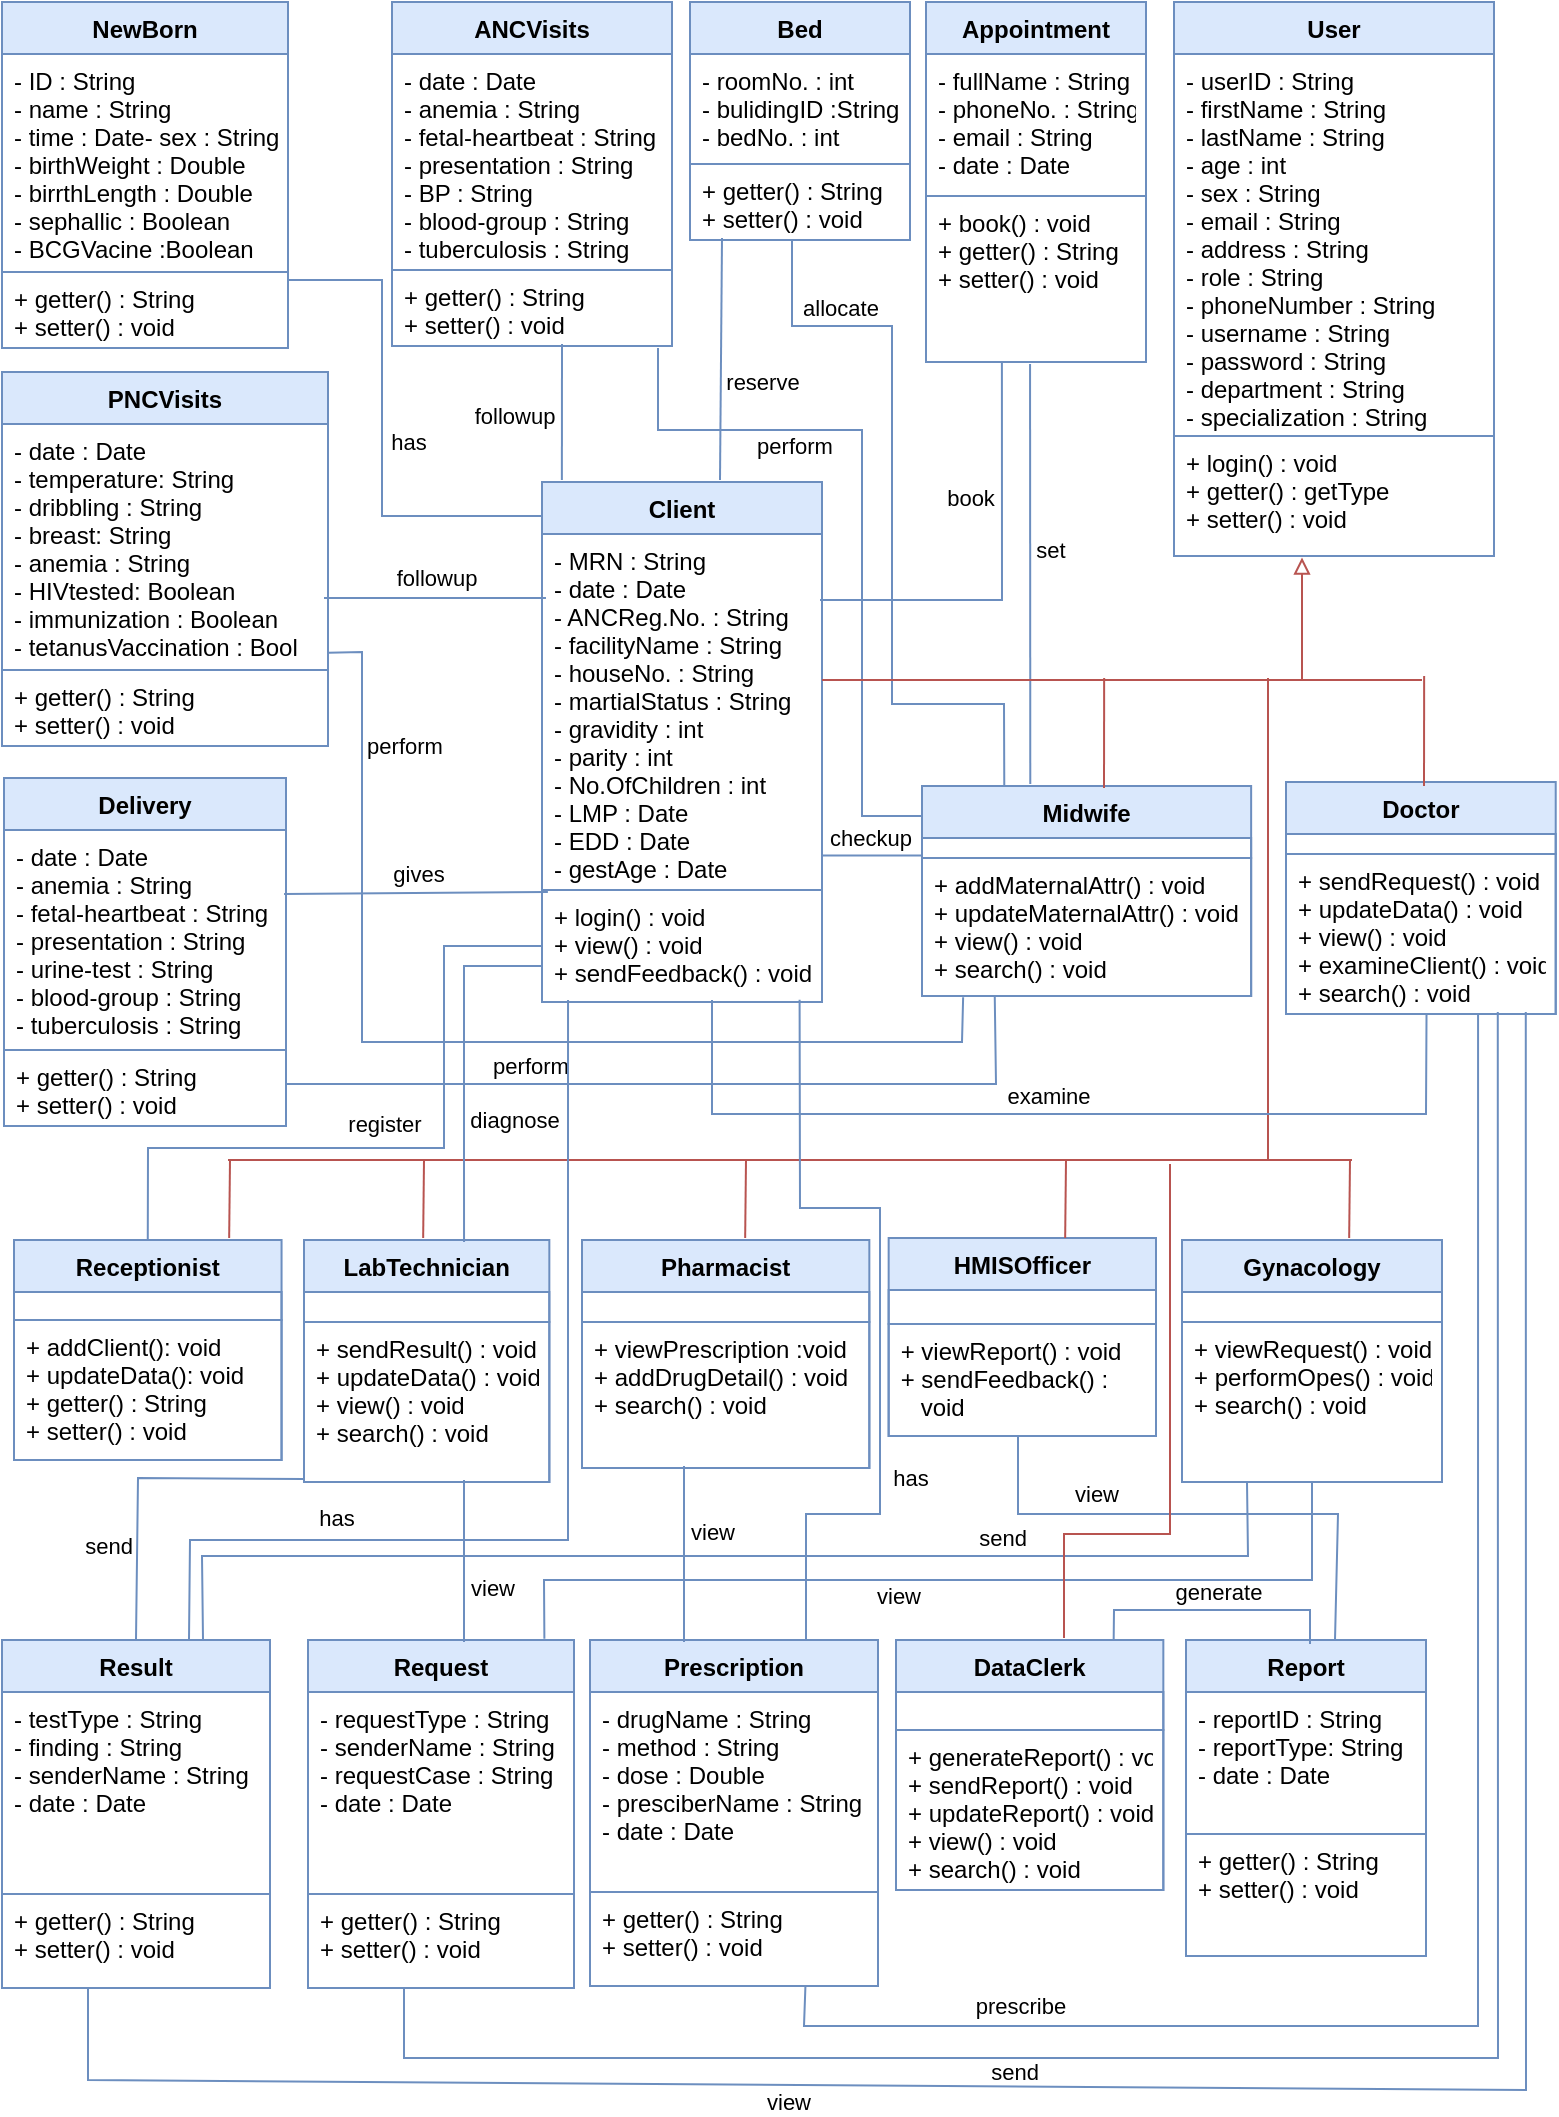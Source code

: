 <mxfile version="18.2.0" type="github" pages="2">
  <diagram id="C5RBs43oDa-KdzZeNtuy" name="Class Diagram">
    <mxGraphModel dx="803" dy="502" grid="0" gridSize="10" guides="1" tooltips="1" connect="1" arrows="1" fold="1" page="1" pageScale="1" pageWidth="827" pageHeight="1169" math="0" shadow="0">
      <root>
        <mxCell id="WIyWlLk6GJQsqaUBKTNV-0" />
        <mxCell id="WIyWlLk6GJQsqaUBKTNV-1" parent="WIyWlLk6GJQsqaUBKTNV-0" />
        <mxCell id="coV18CZ96dicYKJdgp45-4" value="User" style="swimlane;fontStyle=1;align=center;verticalAlign=top;childLayout=stackLayout;horizontal=1;startSize=26;horizontalStack=0;resizeParent=1;resizeParentMax=0;resizeLast=0;collapsible=1;marginBottom=0;strokeWidth=1;spacingTop=0;fontSize=12;strokeColor=#6c8ebf;fillColor=#dae8fc;" parent="WIyWlLk6GJQsqaUBKTNV-1" vertex="1">
          <mxGeometry x="626" y="21" width="160" height="277" as="geometry" />
        </mxCell>
        <mxCell id="coV18CZ96dicYKJdgp45-5" value="- userID : String&#xa;- firstName : String&#xa;- lastName : String&#xa;- age : int&#xa;- sex : String&#xa;- email : String&#xa;- address : String&#xa;- role : String&#xa;- phoneNumber : String&#xa;- username : String&#xa;- password : String&#xa;- department : String&#xa;- specialization : String&#xa;" style="text;strokeColor=#6C8EBF;fillColor=none;align=left;verticalAlign=top;spacingLeft=4;spacingRight=4;overflow=hidden;rotatable=0;points=[[0,0.5],[1,0.5]];portConstraint=eastwest;strokeWidth=1;spacingTop=0;fontSize=12;" parent="coV18CZ96dicYKJdgp45-4" vertex="1">
          <mxGeometry y="26" width="160" height="191" as="geometry" />
        </mxCell>
        <mxCell id="coV18CZ96dicYKJdgp45-7" value="+ login() : void&#xa;+ getter() : getType&#xa;+ setter() : void" style="text;strokeColor=#6C8EBF;fillColor=none;align=left;verticalAlign=top;spacingLeft=4;spacingRight=4;overflow=hidden;rotatable=0;points=[[0,0.5],[1,0.5]];portConstraint=eastwest;strokeWidth=1;spacingTop=0;fontSize=12;" parent="coV18CZ96dicYKJdgp45-4" vertex="1">
          <mxGeometry y="217" width="160" height="60" as="geometry" />
        </mxCell>
        <mxCell id="ezx2IVxBo0MTf1jBkaTU-21" value="Result" style="swimlane;fontStyle=1;align=center;verticalAlign=top;childLayout=stackLayout;horizontal=1;startSize=26;horizontalStack=0;resizeParent=1;resizeParentMax=0;resizeLast=0;collapsible=1;marginBottom=0;strokeWidth=1;spacingTop=0;fontSize=12;strokeColor=#6c8ebf;fillColor=#dae8fc;" parent="WIyWlLk6GJQsqaUBKTNV-1" vertex="1">
          <mxGeometry x="40" y="840" width="134" height="174" as="geometry" />
        </mxCell>
        <mxCell id="ezx2IVxBo0MTf1jBkaTU-22" value="- testType : String&#xa;- finding : String&#xa;- senderName : String&#xa;- date : Date" style="text;strokeColor=#6C8EBF;fillColor=none;align=left;verticalAlign=top;spacingLeft=4;spacingRight=4;overflow=hidden;rotatable=0;points=[[0,0.5],[1,0.5]];portConstraint=eastwest;strokeWidth=1;spacingTop=0;fontSize=12;" parent="ezx2IVxBo0MTf1jBkaTU-21" vertex="1">
          <mxGeometry y="26" width="134" height="101" as="geometry" />
        </mxCell>
        <mxCell id="ezx2IVxBo0MTf1jBkaTU-23" value="+ getter() : String&#xa;+ setter() : void" style="text;strokeColor=#6C8EBF;fillColor=none;align=left;verticalAlign=top;spacingLeft=4;spacingRight=4;overflow=hidden;rotatable=0;points=[[0,0.5],[1,0.5]];portConstraint=eastwest;strokeWidth=1;spacingTop=0;fontSize=12;" parent="ezx2IVxBo0MTf1jBkaTU-21" vertex="1">
          <mxGeometry y="127" width="134" height="47" as="geometry" />
        </mxCell>
        <mxCell id="ezx2IVxBo0MTf1jBkaTU-25" value="Request" style="swimlane;fontStyle=1;align=center;verticalAlign=top;childLayout=stackLayout;horizontal=1;startSize=26;horizontalStack=0;resizeParent=1;resizeParentMax=0;resizeLast=0;collapsible=1;marginBottom=0;strokeWidth=1;spacingTop=0;fontSize=12;strokeColor=#6c8ebf;fillColor=#dae8fc;" parent="WIyWlLk6GJQsqaUBKTNV-1" vertex="1">
          <mxGeometry x="193" y="840" width="133" height="174" as="geometry" />
        </mxCell>
        <mxCell id="ezx2IVxBo0MTf1jBkaTU-26" value="- requestType : String&#xa;- senderName : String&#xa;- requestCase : String&#xa;- date : Date" style="text;strokeColor=#6C8EBF;fillColor=none;align=left;verticalAlign=top;spacingLeft=4;spacingRight=4;overflow=hidden;rotatable=0;points=[[0,0.5],[1,0.5]];portConstraint=eastwest;strokeWidth=1;spacingTop=0;fontSize=12;" parent="ezx2IVxBo0MTf1jBkaTU-25" vertex="1">
          <mxGeometry y="26" width="133" height="101" as="geometry" />
        </mxCell>
        <mxCell id="ezx2IVxBo0MTf1jBkaTU-27" value="+ getter() : String&#xa;+ setter() : void" style="text;strokeColor=#6C8EBF;fillColor=none;align=left;verticalAlign=top;spacingLeft=4;spacingRight=4;overflow=hidden;rotatable=0;points=[[0,0.5],[1,0.5]];portConstraint=eastwest;strokeWidth=1;spacingTop=0;fontSize=12;" parent="ezx2IVxBo0MTf1jBkaTU-25" vertex="1">
          <mxGeometry y="127" width="133" height="47" as="geometry" />
        </mxCell>
        <mxCell id="ezx2IVxBo0MTf1jBkaTU-33" value="Prescription" style="swimlane;fontStyle=1;align=center;verticalAlign=top;childLayout=stackLayout;horizontal=1;startSize=26;horizontalStack=0;resizeParent=1;resizeParentMax=0;resizeLast=0;collapsible=1;marginBottom=0;strokeWidth=1;spacingTop=0;fontSize=12;strokeColor=#6c8ebf;fillColor=#dae8fc;" parent="WIyWlLk6GJQsqaUBKTNV-1" vertex="1">
          <mxGeometry x="334" y="840" width="144" height="173" as="geometry" />
        </mxCell>
        <mxCell id="ezx2IVxBo0MTf1jBkaTU-34" value="- drugName : String&#xa;- method : String&#xa;- dose : Double&#xa;- presciberName : String&#xa;- date : Date&#xa;" style="text;strokeColor=#6C8EBF;fillColor=none;align=left;verticalAlign=top;spacingLeft=4;spacingRight=4;overflow=hidden;rotatable=0;points=[[0,0.5],[1,0.5]];portConstraint=eastwest;strokeWidth=1;spacingTop=0;fontSize=12;" parent="ezx2IVxBo0MTf1jBkaTU-33" vertex="1">
          <mxGeometry y="26" width="144" height="100" as="geometry" />
        </mxCell>
        <mxCell id="ezx2IVxBo0MTf1jBkaTU-35" value="+ getter() : String&#xa;+ setter() : void" style="text;strokeColor=#6C8EBF;fillColor=none;align=left;verticalAlign=top;spacingLeft=4;spacingRight=4;overflow=hidden;rotatable=0;points=[[0,0.5],[1,0.5]];portConstraint=eastwest;strokeWidth=1;spacingTop=0;fontSize=12;" parent="ezx2IVxBo0MTf1jBkaTU-33" vertex="1">
          <mxGeometry y="126" width="144" height="47" as="geometry" />
        </mxCell>
        <mxCell id="ezx2IVxBo0MTf1jBkaTU-37" value="Report" style="swimlane;fontStyle=1;align=center;verticalAlign=top;childLayout=stackLayout;horizontal=1;startSize=26;horizontalStack=0;resizeParent=1;resizeParentMax=0;resizeLast=0;collapsible=1;marginBottom=0;strokeWidth=1;spacingTop=0;fontSize=12;strokeColor=#6c8ebf;fillColor=#dae8fc;" parent="WIyWlLk6GJQsqaUBKTNV-1" vertex="1">
          <mxGeometry x="632" y="840" width="120" height="158" as="geometry" />
        </mxCell>
        <mxCell id="ezx2IVxBo0MTf1jBkaTU-38" value="- reportID : String&#xa;- reportType: String&#xa;- date : Date" style="text;strokeColor=#6C8EBF;fillColor=none;align=left;verticalAlign=top;spacingLeft=4;spacingRight=4;overflow=hidden;rotatable=0;points=[[0,0.5],[1,0.5]];portConstraint=eastwest;strokeWidth=1;spacingTop=0;fontSize=12;" parent="ezx2IVxBo0MTf1jBkaTU-37" vertex="1">
          <mxGeometry y="26" width="120" height="71" as="geometry" />
        </mxCell>
        <mxCell id="ezx2IVxBo0MTf1jBkaTU-39" value="+ getter() : String&#xa;+ setter() : void" style="text;strokeColor=#6C8EBF;fillColor=none;align=left;verticalAlign=top;spacingLeft=4;spacingRight=4;overflow=hidden;rotatable=0;points=[[0,0.5],[1,0.5]];portConstraint=eastwest;strokeWidth=1;spacingTop=0;fontSize=12;" parent="ezx2IVxBo0MTf1jBkaTU-37" vertex="1">
          <mxGeometry y="97" width="120" height="61" as="geometry" />
        </mxCell>
        <mxCell id="coV18CZ96dicYKJdgp45-50" value="Client" style="swimlane;fontStyle=1;align=center;verticalAlign=top;childLayout=stackLayout;horizontal=1;startSize=26;horizontalStack=0;resizeParent=1;resizeParentMax=0;resizeLast=0;collapsible=1;marginBottom=0;strokeWidth=1;spacingTop=0;fontSize=12;strokeColor=#6c8ebf;fillColor=#dae8fc;" parent="WIyWlLk6GJQsqaUBKTNV-1" vertex="1">
          <mxGeometry x="310" y="261" width="140" height="260" as="geometry" />
        </mxCell>
        <mxCell id="coV18CZ96dicYKJdgp45-51" value="- MRN : String&#xa;- date : Date&#xa;- ANCReg.No. : String&#xa;- facilityName : String&#xa;- houseNo. : String&#xa;- martialStatus : String&#xa;- gravidity : int&#xa;- parity : int&#xa;- No.OfChildren : int&#xa;- LMP : Date&#xa;- EDD : Date&#xa;- gestAge : Date&#xa;" style="text;strokeColor=#6C8EBF;fillColor=none;align=left;verticalAlign=top;spacingLeft=4;spacingRight=4;overflow=hidden;rotatable=0;points=[[0,0.5],[1,0.5]];portConstraint=eastwest;strokeWidth=1;spacingTop=0;fontSize=12;" parent="coV18CZ96dicYKJdgp45-50" vertex="1">
          <mxGeometry y="26" width="140" height="178" as="geometry" />
        </mxCell>
        <mxCell id="coV18CZ96dicYKJdgp45-52" value="+ login() : void&#xa;+ view() : void&#xa;+ sendFeedback() : void" style="text;strokeColor=#6C8EBF;fillColor=none;align=left;verticalAlign=top;spacingLeft=4;spacingRight=4;overflow=hidden;rotatable=0;points=[[0,0.5],[1,0.5]];portConstraint=eastwest;strokeWidth=1;spacingTop=0;fontSize=12;" parent="coV18CZ96dicYKJdgp45-50" vertex="1">
          <mxGeometry y="204" width="140" height="56" as="geometry" />
        </mxCell>
        <mxCell id="coV18CZ96dicYKJdgp45-55" value="ANCVisits" style="swimlane;fontStyle=1;align=center;verticalAlign=top;childLayout=stackLayout;horizontal=1;startSize=26;horizontalStack=0;resizeParent=1;resizeParentMax=0;resizeLast=0;collapsible=1;marginBottom=0;strokeWidth=1;spacingTop=0;fontSize=12;strokeColor=#6c8ebf;fillColor=#dae8fc;" parent="WIyWlLk6GJQsqaUBKTNV-1" vertex="1">
          <mxGeometry x="235" y="21" width="140" height="172" as="geometry" />
        </mxCell>
        <mxCell id="coV18CZ96dicYKJdgp45-56" value="- date : Date&#xa;- anemia : String&#xa;- fetal-heartbeat : String&#xa;- presentation : String&#xa;- BP : String&#xa;- blood-group : String&#xa;- tuberculosis : String" style="text;strokeColor=#6C8EBF;fillColor=none;align=left;verticalAlign=top;spacingLeft=4;spacingRight=4;overflow=hidden;rotatable=0;points=[[0,0.5],[1,0.5]];portConstraint=eastwest;strokeWidth=1;spacingTop=0;fontSize=12;" parent="coV18CZ96dicYKJdgp45-55" vertex="1">
          <mxGeometry y="26" width="140" height="108" as="geometry" />
        </mxCell>
        <mxCell id="Wn-eCLg_XqfVdrKsII8J-37" value="+ getter() : String&#xa;+ setter() : void&#xa;" style="text;strokeColor=#6C8EBF;fillColor=none;align=left;verticalAlign=top;spacingLeft=4;spacingRight=4;overflow=hidden;rotatable=0;points=[[0,0.5],[1,0.5]];portConstraint=eastwest;strokeWidth=1;spacingTop=0;fontSize=12;" vertex="1" parent="coV18CZ96dicYKJdgp45-55">
          <mxGeometry y="134" width="140" height="38" as="geometry" />
        </mxCell>
        <mxCell id="coV18CZ96dicYKJdgp45-61" value="Delivery" style="swimlane;fontStyle=1;align=center;verticalAlign=top;childLayout=stackLayout;horizontal=1;startSize=26;horizontalStack=0;resizeParent=1;resizeParentMax=0;resizeLast=0;collapsible=1;marginBottom=0;strokeWidth=1;spacingTop=0;fontSize=12;strokeColor=#6c8ebf;fillColor=#dae8fc;" parent="WIyWlLk6GJQsqaUBKTNV-1" vertex="1">
          <mxGeometry x="41.0" y="409" width="141" height="174" as="geometry" />
        </mxCell>
        <mxCell id="coV18CZ96dicYKJdgp45-62" value="- date : Date&#xa;- anemia : String&#xa;- fetal-heartbeat : String&#xa;- presentation : String&#xa;- urine-test : String&#xa;- blood-group : String&#xa;- tuberculosis : String&#xa;&#xa;" style="text;strokeColor=#6C8EBF;fillColor=none;align=left;verticalAlign=top;spacingLeft=4;spacingRight=4;overflow=hidden;rotatable=0;points=[[0,0.5],[1,0.5]];portConstraint=eastwest;strokeWidth=1;spacingTop=0;fontSize=12;" parent="coV18CZ96dicYKJdgp45-61" vertex="1">
          <mxGeometry y="26" width="141" height="110" as="geometry" />
        </mxCell>
        <mxCell id="Wn-eCLg_XqfVdrKsII8J-34" value="+ getter() : String&#xa;+ setter() : void&#xa;" style="text;strokeColor=#6C8EBF;fillColor=none;align=left;verticalAlign=top;spacingLeft=4;spacingRight=4;overflow=hidden;rotatable=0;points=[[0,0.5],[1,0.5]];portConstraint=eastwest;strokeWidth=1;spacingTop=0;fontSize=12;" vertex="1" parent="coV18CZ96dicYKJdgp45-61">
          <mxGeometry y="136" width="141" height="38" as="geometry" />
        </mxCell>
        <mxCell id="coV18CZ96dicYKJdgp45-65" value="PNCVisits" style="swimlane;fontStyle=1;align=center;verticalAlign=top;childLayout=stackLayout;horizontal=1;startSize=26;horizontalStack=0;resizeParent=1;resizeParentMax=0;resizeLast=0;collapsible=1;marginBottom=0;strokeWidth=1;spacingTop=0;fontSize=12;strokeColor=#6c8ebf;fillColor=#dae8fc;" parent="WIyWlLk6GJQsqaUBKTNV-1" vertex="1">
          <mxGeometry x="40.0" y="206" width="163" height="187" as="geometry" />
        </mxCell>
        <mxCell id="coV18CZ96dicYKJdgp45-66" value="- date : Date&#xa;- temperature: String&#xa;- dribbling : String&#xa;- breast: String&#xa;- anemia : String&#xa;- HIVtested: Boolean&#xa;- immunization : Boolean&#xa;- tetanusVaccination : Bool&#xa;" style="text;strokeColor=#6C8EBF;fillColor=none;align=left;verticalAlign=top;spacingLeft=4;spacingRight=4;overflow=hidden;rotatable=0;points=[[0,0.5],[1,0.5]];portConstraint=eastwest;strokeWidth=1;spacingTop=0;fontSize=12;" parent="coV18CZ96dicYKJdgp45-65" vertex="1">
          <mxGeometry y="26" width="163" height="123" as="geometry" />
        </mxCell>
        <mxCell id="Wn-eCLg_XqfVdrKsII8J-36" value="+ getter() : String&#xa;+ setter() : void&#xa;" style="text;strokeColor=#6C8EBF;fillColor=none;align=left;verticalAlign=top;spacingLeft=4;spacingRight=4;overflow=hidden;rotatable=0;points=[[0,0.5],[1,0.5]];portConstraint=eastwest;strokeWidth=1;spacingTop=0;fontSize=12;" vertex="1" parent="coV18CZ96dicYKJdgp45-65">
          <mxGeometry y="149" width="163" height="38" as="geometry" />
        </mxCell>
        <mxCell id="coV18CZ96dicYKJdgp45-77" value="NewBorn" style="swimlane;fontStyle=1;align=center;verticalAlign=top;childLayout=stackLayout;horizontal=1;startSize=26;horizontalStack=0;resizeParent=1;resizeParentMax=0;resizeLast=0;collapsible=1;marginBottom=0;strokeWidth=1;spacingTop=0;fontSize=12;strokeColor=#6c8ebf;fillColor=#dae8fc;" parent="WIyWlLk6GJQsqaUBKTNV-1" vertex="1">
          <mxGeometry x="40.0" y="21" width="143" height="173" as="geometry" />
        </mxCell>
        <mxCell id="coV18CZ96dicYKJdgp45-78" value="- ID : String&#xa;- name : String&#xa;- time : Date- sex : String&#xa;- birthWeight : Double&#xa;- birrthLength : Double&#xa;- sephallic : Boolean&#xa;- BCGVacine :Boolean" style="text;strokeColor=#6C8EBF;fillColor=none;align=left;verticalAlign=top;spacingLeft=4;spacingRight=4;overflow=hidden;rotatable=0;points=[[0,0.5],[1,0.5]];portConstraint=eastwest;strokeWidth=1;spacingTop=0;fontSize=12;" parent="coV18CZ96dicYKJdgp45-77" vertex="1">
          <mxGeometry y="26" width="143" height="109" as="geometry" />
        </mxCell>
        <mxCell id="Wn-eCLg_XqfVdrKsII8J-35" value="+ getter() : String&#xa;+ setter() : void&#xa;" style="text;strokeColor=#6C8EBF;fillColor=none;align=left;verticalAlign=top;spacingLeft=4;spacingRight=4;overflow=hidden;rotatable=0;points=[[0,0.5],[1,0.5]];portConstraint=eastwest;strokeWidth=1;spacingTop=0;fontSize=12;" vertex="1" parent="coV18CZ96dicYKJdgp45-77">
          <mxGeometry y="135" width="143" height="38" as="geometry" />
        </mxCell>
        <mxCell id="coV18CZ96dicYKJdgp45-9" value="Midwife" style="swimlane;fontStyle=1;align=center;verticalAlign=top;childLayout=stackLayout;horizontal=1;startSize=26;horizontalStack=0;resizeParent=1;resizeParentMax=0;resizeLast=0;collapsible=1;marginBottom=0;strokeWidth=1;spacingTop=0;fontSize=12;strokeColor=#6c8ebf;fillColor=#dae8fc;" parent="WIyWlLk6GJQsqaUBKTNV-1" vertex="1">
          <mxGeometry x="500" y="413" width="164.57" height="105" as="geometry" />
        </mxCell>
        <mxCell id="Wn-eCLg_XqfVdrKsII8J-39" value="" style="text;strokeColor=#6C8EBF;fillColor=none;align=left;verticalAlign=top;spacingLeft=4;spacingRight=4;overflow=hidden;rotatable=0;points=[[0,0.5],[1,0.5]];portConstraint=eastwest;strokeWidth=1;spacingTop=0;fontSize=12;" vertex="1" parent="coV18CZ96dicYKJdgp45-9">
          <mxGeometry y="26" width="164.57" height="10" as="geometry" />
        </mxCell>
        <mxCell id="coV18CZ96dicYKJdgp45-12" value="+ addMaternalAttr() : void&#xa;+ updateMaternalAttr() : void&#xa;+ view() : void&#xa;+ search() : void&#xa;" style="text;strokeColor=#6C8EBF;fillColor=none;align=left;verticalAlign=top;spacingLeft=4;spacingRight=4;overflow=hidden;rotatable=0;points=[[0,0.5],[1,0.5]];portConstraint=eastwest;strokeWidth=1;spacingTop=0;fontSize=12;" parent="coV18CZ96dicYKJdgp45-9" vertex="1">
          <mxGeometry y="36" width="164.57" height="69" as="geometry" />
        </mxCell>
        <mxCell id="coV18CZ96dicYKJdgp45-16" value="Doctor" style="swimlane;fontStyle=1;align=center;verticalAlign=top;childLayout=stackLayout;horizontal=1;startSize=26;horizontalStack=0;resizeParent=1;resizeParentMax=0;resizeLast=0;collapsible=1;marginBottom=0;strokeWidth=1;spacingTop=0;fontSize=12;strokeColor=#6c8ebf;fillColor=#dae8fc;" parent="WIyWlLk6GJQsqaUBKTNV-1" vertex="1">
          <mxGeometry x="682" y="411" width="134.86" height="116" as="geometry" />
        </mxCell>
        <mxCell id="Wn-eCLg_XqfVdrKsII8J-40" value="" style="text;strokeColor=#6C8EBF;fillColor=none;align=left;verticalAlign=top;spacingLeft=4;spacingRight=4;overflow=hidden;rotatable=0;points=[[0,0.5],[1,0.5]];portConstraint=eastwest;strokeWidth=1;spacingTop=0;fontSize=12;" vertex="1" parent="coV18CZ96dicYKJdgp45-16">
          <mxGeometry y="26" width="134.86" height="10" as="geometry" />
        </mxCell>
        <mxCell id="coV18CZ96dicYKJdgp45-18" value="+ sendRequest() : void&#xa;+ updateData() : void&#xa;+ view() : void&#xa;+ examineClient() : void&#xa;+ search() : void&#xa;" style="text;strokeColor=#6C8EBF;fillColor=none;align=left;verticalAlign=top;spacingLeft=4;spacingRight=4;overflow=hidden;rotatable=0;points=[[0,0.5],[1,0.5]];portConstraint=eastwest;strokeWidth=1;spacingTop=0;fontSize=12;" parent="coV18CZ96dicYKJdgp45-16" vertex="1">
          <mxGeometry y="36" width="134.86" height="80" as="geometry" />
        </mxCell>
        <mxCell id="Jc25OmqgVMnvs9-wTiUW-7" value="" style="endArrow=none;html=1;rounded=0;strokeWidth=1;fillColor=#dae8fc;strokeColor=#6c8ebf;exitX=0.071;exitY=-0.004;exitDx=0;exitDy=0;exitPerimeter=0;" parent="WIyWlLk6GJQsqaUBKTNV-1" source="coV18CZ96dicYKJdgp45-50" edge="1">
          <mxGeometry width="50" height="50" relative="1" as="geometry">
            <mxPoint x="356" y="263" as="sourcePoint" />
            <mxPoint x="320" y="192" as="targetPoint" />
          </mxGeometry>
        </mxCell>
        <mxCell id="Jc25OmqgVMnvs9-wTiUW-8" value="followup" style="edgeLabel;html=1;align=center;verticalAlign=middle;resizable=0;points=[];" parent="Jc25OmqgVMnvs9-wTiUW-7" vertex="1" connectable="0">
          <mxGeometry x="0.426" y="-2" relative="1" as="geometry">
            <mxPoint x="-26" y="16" as="offset" />
          </mxGeometry>
        </mxCell>
        <mxCell id="Jc25OmqgVMnvs9-wTiUW-9" value="" style="endArrow=none;html=1;rounded=0;strokeWidth=1;entryX=1;entryY=0.78;entryDx=0;entryDy=0;entryPerimeter=0;fillColor=#dae8fc;strokeColor=#6c8ebf;" parent="WIyWlLk6GJQsqaUBKTNV-1" edge="1">
          <mxGeometry width="50" height="50" relative="1" as="geometry">
            <mxPoint x="310" y="278" as="sourcePoint" />
            <mxPoint x="183" y="159.94" as="targetPoint" />
            <Array as="points">
              <mxPoint x="230" y="278" />
              <mxPoint x="230" y="160" />
            </Array>
          </mxGeometry>
        </mxCell>
        <mxCell id="Jc25OmqgVMnvs9-wTiUW-10" value="has" style="edgeLabel;html=1;align=center;verticalAlign=middle;resizable=0;points=[];" parent="Jc25OmqgVMnvs9-wTiUW-9" vertex="1" connectable="0">
          <mxGeometry x="0.426" y="-2" relative="1" as="geometry">
            <mxPoint x="11" y="57" as="offset" />
          </mxGeometry>
        </mxCell>
        <mxCell id="Jc25OmqgVMnvs9-wTiUW-11" value="" style="endArrow=none;html=1;rounded=0;strokeWidth=1;fillColor=#dae8fc;strokeColor=#6c8ebf;exitX=0.007;exitY=0.18;exitDx=0;exitDy=0;exitPerimeter=0;" parent="WIyWlLk6GJQsqaUBKTNV-1" edge="1">
          <mxGeometry width="50" height="50" relative="1" as="geometry">
            <mxPoint x="311.98" y="319.04" as="sourcePoint" />
            <mxPoint x="201" y="319" as="targetPoint" />
          </mxGeometry>
        </mxCell>
        <mxCell id="Jc25OmqgVMnvs9-wTiUW-12" value="followup" style="edgeLabel;html=1;align=center;verticalAlign=middle;resizable=0;points=[];" parent="Jc25OmqgVMnvs9-wTiUW-11" vertex="1" connectable="0">
          <mxGeometry x="0.426" y="-2" relative="1" as="geometry">
            <mxPoint x="24" y="-8" as="offset" />
          </mxGeometry>
        </mxCell>
        <mxCell id="Jc25OmqgVMnvs9-wTiUW-21" value="" style="endArrow=none;html=1;rounded=0;strokeWidth=1;fillColor=#dae8fc;strokeColor=#6c8ebf;exitX=0.021;exitY=0.286;exitDx=0;exitDy=0;entryX=0.986;entryY=0.25;entryDx=0;entryDy=0;entryPerimeter=0;exitPerimeter=0;" parent="WIyWlLk6GJQsqaUBKTNV-1" edge="1">
          <mxGeometry width="50" height="50" relative="1" as="geometry">
            <mxPoint x="312.94" y="466.016" as="sourcePoint" />
            <mxPoint x="181.026" y="467" as="targetPoint" />
          </mxGeometry>
        </mxCell>
        <mxCell id="Jc25OmqgVMnvs9-wTiUW-22" value="gives" style="edgeLabel;html=1;align=center;verticalAlign=middle;resizable=0;points=[];" parent="Jc25OmqgVMnvs9-wTiUW-21" vertex="1" connectable="0">
          <mxGeometry x="0.426" y="-2" relative="1" as="geometry">
            <mxPoint x="29" y="-8" as="offset" />
          </mxGeometry>
        </mxCell>
        <mxCell id="Jc25OmqgVMnvs9-wTiUW-41" style="edgeStyle=none;rounded=0;orthogonalLoop=1;jettySize=auto;html=1;fontSize=11;startArrow=none;startFill=0;endArrow=none;endFill=0;strokeWidth=1;fillColor=#f8cecc;strokeColor=#b85450;" parent="WIyWlLk6GJQsqaUBKTNV-1" edge="1">
          <mxGeometry relative="1" as="geometry">
            <mxPoint x="673" y="359" as="targetPoint" />
            <mxPoint x="673" y="600" as="sourcePoint" />
          </mxGeometry>
        </mxCell>
        <mxCell id="Jc25OmqgVMnvs9-wTiUW-42" value="" style="endArrow=none;html=1;rounded=0;fontSize=11;strokeWidth=1;fillColor=#f8cecc;strokeColor=#b85450;" parent="WIyWlLk6GJQsqaUBKTNV-1" edge="1">
          <mxGeometry width="50" height="50" relative="1" as="geometry">
            <mxPoint x="750" y="360" as="sourcePoint" />
            <mxPoint x="590" y="360" as="targetPoint" />
          </mxGeometry>
        </mxCell>
        <mxCell id="Jc25OmqgVMnvs9-wTiUW-43" style="edgeStyle=none;rounded=0;orthogonalLoop=1;jettySize=auto;html=1;fontSize=11;startArrow=none;startFill=0;endArrow=block;endFill=0;strokeWidth=1;fillColor=#f8cecc;strokeColor=#b85450;entryX=0.4;entryY=1.013;entryDx=0;entryDy=0;entryPerimeter=0;" parent="WIyWlLk6GJQsqaUBKTNV-1" edge="1" target="coV18CZ96dicYKJdgp45-7">
          <mxGeometry relative="1" as="geometry">
            <mxPoint x="690" y="315" as="targetPoint" />
            <mxPoint x="690" y="360" as="sourcePoint" />
          </mxGeometry>
        </mxCell>
        <mxCell id="Jc25OmqgVMnvs9-wTiUW-44" style="edgeStyle=none;rounded=0;orthogonalLoop=1;jettySize=auto;html=1;fontSize=11;startArrow=none;startFill=0;endArrow=none;endFill=0;strokeWidth=1;fillColor=#f8cecc;strokeColor=#b85450;entryX=0.513;entryY=1.083;entryDx=0;entryDy=0;entryPerimeter=0;" parent="WIyWlLk6GJQsqaUBKTNV-1" edge="1">
          <mxGeometry relative="1" as="geometry">
            <mxPoint x="591.08" y="358.98" as="targetPoint" />
            <mxPoint x="591" y="414" as="sourcePoint" />
          </mxGeometry>
        </mxCell>
        <mxCell id="Jc25OmqgVMnvs9-wTiUW-45" style="edgeStyle=none;rounded=0;orthogonalLoop=1;jettySize=auto;html=1;fontSize=11;startArrow=none;startFill=0;endArrow=none;endFill=0;strokeWidth=1;fillColor=#f8cecc;strokeColor=#b85450;entryX=0.513;entryY=1.083;entryDx=0;entryDy=0;entryPerimeter=0;" parent="WIyWlLk6GJQsqaUBKTNV-1" edge="1">
          <mxGeometry relative="1" as="geometry">
            <mxPoint x="751.08" y="357.98" as="targetPoint" />
            <mxPoint x="751" y="413" as="sourcePoint" />
          </mxGeometry>
        </mxCell>
        <mxCell id="Jc25OmqgVMnvs9-wTiUW-46" value="Appointment" style="swimlane;fontStyle=1;align=center;verticalAlign=top;childLayout=stackLayout;horizontal=1;startSize=26;horizontalStack=0;resizeParent=1;resizeParentMax=0;resizeLast=0;collapsible=1;marginBottom=0;strokeWidth=1;spacingTop=0;fontSize=12;strokeColor=#6c8ebf;fillColor=#dae8fc;" parent="WIyWlLk6GJQsqaUBKTNV-1" vertex="1">
          <mxGeometry x="502" y="21" width="110" height="180" as="geometry" />
        </mxCell>
        <mxCell id="Jc25OmqgVMnvs9-wTiUW-47" value="- fullName : String&#xa;- phoneNo. : String&#xa;- email : String&#xa;- date : Date" style="text;strokeColor=#6C8EBF;fillColor=none;align=left;verticalAlign=top;spacingLeft=4;spacingRight=4;overflow=hidden;rotatable=0;points=[[0,0.5],[1,0.5]];portConstraint=eastwest;strokeWidth=1;spacingTop=0;fontSize=12;" parent="Jc25OmqgVMnvs9-wTiUW-46" vertex="1">
          <mxGeometry y="26" width="110" height="71" as="geometry" />
        </mxCell>
        <mxCell id="Jc25OmqgVMnvs9-wTiUW-48" value="+ book() : void&#xa;+ getter() : String&#xa;+ setter() : void" style="text;strokeColor=#6C8EBF;fillColor=none;align=left;verticalAlign=top;spacingLeft=4;spacingRight=4;overflow=hidden;rotatable=0;points=[[0,0.5],[1,0.5]];portConstraint=eastwest;strokeWidth=1;spacingTop=0;fontSize=12;" parent="Jc25OmqgVMnvs9-wTiUW-46" vertex="1">
          <mxGeometry y="97" width="110" height="83" as="geometry" />
        </mxCell>
        <mxCell id="coV18CZ96dicYKJdgp45-20" value="Gynacology" style="swimlane;fontStyle=1;align=center;verticalAlign=top;childLayout=stackLayout;horizontal=1;startSize=26;horizontalStack=0;resizeParent=1;resizeParentMax=0;resizeLast=0;collapsible=1;marginBottom=0;strokeWidth=1;spacingTop=0;fontSize=12;strokeColor=#6c8ebf;fillColor=#dae8fc;" parent="WIyWlLk6GJQsqaUBKTNV-1" vertex="1">
          <mxGeometry x="630" y="640" width="130" height="121" as="geometry" />
        </mxCell>
        <mxCell id="Wn-eCLg_XqfVdrKsII8J-32" value="" style="text;strokeColor=#6C8EBF;fillColor=none;align=left;verticalAlign=top;spacingLeft=4;spacingRight=4;overflow=hidden;rotatable=0;points=[[0,0.5],[1,0.5]];portConstraint=eastwest;strokeWidth=1;spacingTop=0;fontSize=12;" vertex="1" parent="coV18CZ96dicYKJdgp45-20">
          <mxGeometry y="26" width="130" height="15" as="geometry" />
        </mxCell>
        <mxCell id="coV18CZ96dicYKJdgp45-22" value="+ viewRequest() : void&#xa;+ performOpes() : void&#xa;+ search() : void" style="text;strokeColor=#6C8EBF;fillColor=none;align=left;verticalAlign=top;spacingLeft=4;spacingRight=4;overflow=hidden;rotatable=0;points=[[0,0.5],[1,0.5]];portConstraint=eastwest;strokeWidth=1;spacingTop=0;fontSize=12;" parent="coV18CZ96dicYKJdgp45-20" vertex="1">
          <mxGeometry y="41" width="130" height="80" as="geometry" />
        </mxCell>
        <mxCell id="coV18CZ96dicYKJdgp45-24" value="LabTechnician" style="swimlane;fontStyle=1;align=center;verticalAlign=top;childLayout=stackLayout;horizontal=1;startSize=26;horizontalStack=0;resizeParent=1;resizeParentMax=0;resizeLast=0;collapsible=1;marginBottom=0;strokeWidth=1;spacingTop=0;fontSize=12;strokeColor=#6c8ebf;fillColor=#dae8fc;" parent="WIyWlLk6GJQsqaUBKTNV-1" vertex="1">
          <mxGeometry x="191" y="640" width="122.67" height="121" as="geometry" />
        </mxCell>
        <mxCell id="Wn-eCLg_XqfVdrKsII8J-29" value="" style="text;strokeColor=#6C8EBF;fillColor=none;align=left;verticalAlign=top;spacingLeft=4;spacingRight=4;overflow=hidden;rotatable=0;points=[[0,0.5],[1,0.5]];portConstraint=eastwest;strokeWidth=1;spacingTop=0;fontSize=12;" vertex="1" parent="coV18CZ96dicYKJdgp45-24">
          <mxGeometry y="26" width="122.67" height="15" as="geometry" />
        </mxCell>
        <mxCell id="coV18CZ96dicYKJdgp45-26" value="+ sendResult() : void&#xa;+ updateData() : void&#xa;+ view() : void&#xa;+ search() : void" style="text;strokeColor=#6C8EBF;fillColor=none;align=left;verticalAlign=top;spacingLeft=4;spacingRight=4;overflow=hidden;rotatable=0;points=[[0,0.5],[1,0.5]];portConstraint=eastwest;strokeWidth=1;spacingTop=0;fontSize=12;" parent="coV18CZ96dicYKJdgp45-24" vertex="1">
          <mxGeometry y="41" width="122.67" height="80" as="geometry" />
        </mxCell>
        <mxCell id="coV18CZ96dicYKJdgp45-35" value="Pharmacist " style="swimlane;fontStyle=1;align=center;verticalAlign=top;childLayout=stackLayout;horizontal=1;startSize=26;horizontalStack=0;resizeParent=1;resizeParentMax=0;resizeLast=0;collapsible=1;marginBottom=0;strokeWidth=1;spacingTop=0;fontSize=12;strokeColor=#6c8ebf;fillColor=#dae8fc;" parent="WIyWlLk6GJQsqaUBKTNV-1" vertex="1">
          <mxGeometry x="330" y="640" width="143.67" height="114" as="geometry" />
        </mxCell>
        <mxCell id="Wn-eCLg_XqfVdrKsII8J-30" value="" style="text;strokeColor=#6C8EBF;fillColor=none;align=left;verticalAlign=top;spacingLeft=4;spacingRight=4;overflow=hidden;rotatable=0;points=[[0,0.5],[1,0.5]];portConstraint=eastwest;strokeWidth=1;spacingTop=0;fontSize=12;" vertex="1" parent="coV18CZ96dicYKJdgp45-35">
          <mxGeometry y="26" width="143.67" height="15" as="geometry" />
        </mxCell>
        <mxCell id="coV18CZ96dicYKJdgp45-37" value="+ viewPrescription :void&#xa;+ addDrugDetail() : void&#xa;+ search() : void&#xa;" style="text;strokeColor=#6C8EBF;fillColor=none;align=left;verticalAlign=top;spacingLeft=4;spacingRight=4;overflow=hidden;rotatable=0;points=[[0,0.5],[1,0.5]];portConstraint=eastwest;strokeWidth=1;spacingTop=0;fontSize=12;" parent="coV18CZ96dicYKJdgp45-35" vertex="1">
          <mxGeometry y="41" width="143.67" height="73" as="geometry" />
        </mxCell>
        <mxCell id="coV18CZ96dicYKJdgp45-39" value="HMISOfficer" style="swimlane;fontStyle=1;align=center;verticalAlign=top;childLayout=stackLayout;horizontal=1;startSize=26;horizontalStack=0;resizeParent=1;resizeParentMax=0;resizeLast=0;collapsible=1;marginBottom=0;strokeWidth=1;spacingTop=0;fontSize=12;strokeColor=#6c8ebf;fillColor=#dae8fc;" parent="WIyWlLk6GJQsqaUBKTNV-1" vertex="1">
          <mxGeometry x="483.33" y="639" width="133.67" height="99" as="geometry" />
        </mxCell>
        <mxCell id="Wn-eCLg_XqfVdrKsII8J-31" value="" style="text;strokeColor=#6C8EBF;fillColor=none;align=left;verticalAlign=top;spacingLeft=4;spacingRight=4;overflow=hidden;rotatable=0;points=[[0,0.5],[1,0.5]];portConstraint=eastwest;strokeWidth=1;spacingTop=0;fontSize=12;" vertex="1" parent="coV18CZ96dicYKJdgp45-39">
          <mxGeometry y="26" width="133.67" height="17" as="geometry" />
        </mxCell>
        <mxCell id="coV18CZ96dicYKJdgp45-41" value="+ viewReport() : void&#xa;+ sendFeedback() :&#xa;   void" style="text;strokeColor=#6C8EBF;fillColor=none;align=left;verticalAlign=top;spacingLeft=4;spacingRight=4;overflow=hidden;rotatable=0;points=[[0,0.5],[1,0.5]];portConstraint=eastwest;strokeWidth=1;spacingTop=0;fontSize=12;" parent="coV18CZ96dicYKJdgp45-39" vertex="1">
          <mxGeometry y="43" width="133.67" height="56" as="geometry" />
        </mxCell>
        <mxCell id="coV18CZ96dicYKJdgp45-43" value="DataClerk" style="swimlane;fontStyle=1;align=center;verticalAlign=top;childLayout=stackLayout;horizontal=1;startSize=26;horizontalStack=0;resizeParent=1;resizeParentMax=0;resizeLast=0;collapsible=1;marginBottom=0;strokeWidth=1;spacingTop=0;fontSize=12;strokeColor=#6c8ebf;fillColor=#dae8fc;" parent="WIyWlLk6GJQsqaUBKTNV-1" vertex="1">
          <mxGeometry x="487" y="840" width="133.67" height="125" as="geometry" />
        </mxCell>
        <mxCell id="Wn-eCLg_XqfVdrKsII8J-33" value="" style="text;strokeColor=#6C8EBF;fillColor=none;align=left;verticalAlign=top;spacingLeft=4;spacingRight=4;overflow=hidden;rotatable=0;points=[[0,0.5],[1,0.5]];portConstraint=eastwest;strokeWidth=1;spacingTop=0;fontSize=12;" vertex="1" parent="coV18CZ96dicYKJdgp45-43">
          <mxGeometry y="26" width="133.67" height="19" as="geometry" />
        </mxCell>
        <mxCell id="coV18CZ96dicYKJdgp45-45" value="+ generateReport() : void&#xa;+ sendReport() : void&#xa;+ updateReport() : void&#xa;+ view() : void&#xa;+ search() : void&#xa;" style="text;strokeColor=#6C8EBF;fillColor=none;align=left;verticalAlign=top;spacingLeft=4;spacingRight=4;overflow=hidden;rotatable=0;points=[[0,0.5],[1,0.5]];portConstraint=eastwest;strokeWidth=1;spacingTop=0;fontSize=12;" parent="coV18CZ96dicYKJdgp45-43" vertex="1">
          <mxGeometry y="45" width="133.67" height="80" as="geometry" />
        </mxCell>
        <mxCell id="Jc25OmqgVMnvs9-wTiUW-40" style="edgeStyle=none;rounded=0;orthogonalLoop=1;jettySize=auto;html=1;fontSize=11;startArrow=none;startFill=0;endArrow=none;endFill=0;strokeWidth=1;fillColor=#f8cecc;strokeColor=#b85450;exitX=0.75;exitY=0;exitDx=0;exitDy=0;" parent="WIyWlLk6GJQsqaUBKTNV-1" edge="1">
          <mxGeometry relative="1" as="geometry">
            <mxPoint x="572" y="600" as="targetPoint" />
            <mxPoint x="571.582" y="639" as="sourcePoint" />
          </mxGeometry>
        </mxCell>
        <mxCell id="Jc25OmqgVMnvs9-wTiUW-49" value="Receptionist" style="swimlane;fontStyle=1;align=center;verticalAlign=top;childLayout=stackLayout;horizontal=1;startSize=26;horizontalStack=0;resizeParent=1;resizeParentMax=0;resizeLast=0;collapsible=1;marginBottom=0;strokeWidth=1;spacingTop=0;fontSize=12;strokeColor=#6c8ebf;fillColor=#dae8fc;" parent="WIyWlLk6GJQsqaUBKTNV-1" vertex="1">
          <mxGeometry x="46" y="640" width="133.78" height="110" as="geometry" />
        </mxCell>
        <mxCell id="Jc25OmqgVMnvs9-wTiUW-50" value="" style="text;strokeColor=#6C8EBF;fillColor=none;align=left;verticalAlign=top;spacingLeft=4;spacingRight=4;overflow=hidden;rotatable=0;points=[[0,0.5],[1,0.5]];portConstraint=eastwest;strokeWidth=1;spacingTop=0;fontSize=12;" parent="Jc25OmqgVMnvs9-wTiUW-49" vertex="1">
          <mxGeometry y="26" width="133.78" height="14" as="geometry" />
        </mxCell>
        <mxCell id="Jc25OmqgVMnvs9-wTiUW-51" value="+ addClient(): void&#xa;+ updateData(): void&#xa;+ getter() : String&#xa;+ setter() : void" style="text;strokeColor=#6C8EBF;fillColor=none;align=left;verticalAlign=top;spacingLeft=4;spacingRight=4;overflow=hidden;rotatable=0;points=[[0,0.5],[1,0.5]];portConstraint=eastwest;strokeWidth=1;spacingTop=0;fontSize=12;" parent="Jc25OmqgVMnvs9-wTiUW-49" vertex="1">
          <mxGeometry y="40" width="133.78" height="70" as="geometry" />
        </mxCell>
        <mxCell id="Jc25OmqgVMnvs9-wTiUW-55" value="" style="endArrow=none;html=1;rounded=0;strokeWidth=1;entryX=0.001;entryY=0.009;entryDx=0;entryDy=0;exitX=1;exitY=0.903;exitDx=0;exitDy=0;entryPerimeter=0;fillColor=#dae8fc;strokeColor=#6c8ebf;exitPerimeter=0;" parent="WIyWlLk6GJQsqaUBKTNV-1" edge="1">
          <mxGeometry width="50" height="50" relative="1" as="geometry">
            <mxPoint x="450" y="447.734" as="sourcePoint" />
            <mxPoint x="500.165" y="447.72" as="targetPoint" />
          </mxGeometry>
        </mxCell>
        <mxCell id="Jc25OmqgVMnvs9-wTiUW-56" value="checkup" style="edgeLabel;html=1;align=center;verticalAlign=middle;resizable=0;points=[];" parent="Jc25OmqgVMnvs9-wTiUW-55" vertex="1" connectable="0">
          <mxGeometry x="0.426" y="-2" relative="1" as="geometry">
            <mxPoint x="-12" y="-11" as="offset" />
          </mxGeometry>
        </mxCell>
        <mxCell id="Jc25OmqgVMnvs9-wTiUW-60" value="" style="endArrow=none;html=1;rounded=0;fontSize=11;strokeWidth=1;fillColor=#f8cecc;strokeColor=#b85450;" parent="WIyWlLk6GJQsqaUBKTNV-1" edge="1">
          <mxGeometry width="50" height="50" relative="1" as="geometry">
            <mxPoint x="715" y="600" as="sourcePoint" />
            <mxPoint x="153" y="600" as="targetPoint" />
          </mxGeometry>
        </mxCell>
        <mxCell id="Jc25OmqgVMnvs9-wTiUW-61" style="edgeStyle=none;rounded=0;orthogonalLoop=1;jettySize=auto;html=1;fontSize=11;startArrow=none;startFill=0;endArrow=none;endFill=0;strokeWidth=1;fillColor=#f8cecc;strokeColor=#b85450;exitX=0.75;exitY=0;exitDx=0;exitDy=0;" parent="WIyWlLk6GJQsqaUBKTNV-1" edge="1">
          <mxGeometry relative="1" as="geometry">
            <mxPoint x="412.0" y="600" as="targetPoint" />
            <mxPoint x="411.582" y="639" as="sourcePoint" />
          </mxGeometry>
        </mxCell>
        <mxCell id="Jc25OmqgVMnvs9-wTiUW-62" style="edgeStyle=none;rounded=0;orthogonalLoop=1;jettySize=auto;html=1;fontSize=11;startArrow=none;startFill=0;endArrow=none;endFill=0;strokeWidth=1;fillColor=#f8cecc;strokeColor=#b85450;exitX=0.75;exitY=0;exitDx=0;exitDy=0;" parent="WIyWlLk6GJQsqaUBKTNV-1" edge="1">
          <mxGeometry relative="1" as="geometry">
            <mxPoint x="251.0" y="600" as="targetPoint" />
            <mxPoint x="250.582" y="639" as="sourcePoint" />
          </mxGeometry>
        </mxCell>
        <mxCell id="Jc25OmqgVMnvs9-wTiUW-63" style="edgeStyle=none;rounded=0;orthogonalLoop=1;jettySize=auto;html=1;fontSize=11;startArrow=none;startFill=0;endArrow=none;endFill=0;strokeWidth=1;fillColor=#f8cecc;strokeColor=#b85450;exitX=0.75;exitY=0;exitDx=0;exitDy=0;" parent="WIyWlLk6GJQsqaUBKTNV-1" edge="1">
          <mxGeometry relative="1" as="geometry">
            <mxPoint x="714.0" y="600" as="targetPoint" />
            <mxPoint x="713.582" y="639" as="sourcePoint" />
          </mxGeometry>
        </mxCell>
        <mxCell id="E7zGCj6l4MF8pXXS8mJf-0" value="" style="endArrow=none;html=1;rounded=0;strokeWidth=1;entryX=0.345;entryY=1.003;entryDx=0;entryDy=0;fillColor=#dae8fc;strokeColor=#6c8ebf;entryPerimeter=0;" parent="WIyWlLk6GJQsqaUBKTNV-1" edge="1" target="Jc25OmqgVMnvs9-wTiUW-48">
          <mxGeometry width="50" height="50" relative="1" as="geometry">
            <mxPoint x="449" y="320" as="sourcePoint" />
            <mxPoint x="539.98" y="221.992" as="targetPoint" />
            <Array as="points">
              <mxPoint x="540" y="320" />
            </Array>
          </mxGeometry>
        </mxCell>
        <mxCell id="E7zGCj6l4MF8pXXS8mJf-1" value="book" style="edgeLabel;html=1;align=center;verticalAlign=middle;resizable=0;points=[];" parent="E7zGCj6l4MF8pXXS8mJf-0" vertex="1" connectable="0">
          <mxGeometry x="0.426" y="-2" relative="1" as="geometry">
            <mxPoint x="-18" y="7" as="offset" />
          </mxGeometry>
        </mxCell>
        <mxCell id="E7zGCj6l4MF8pXXS8mJf-4" value="" style="endArrow=none;html=1;rounded=0;strokeWidth=1;exitX=0.25;exitY=0;exitDx=0;exitDy=0;fillColor=#dae8fc;strokeColor=#6c8ebf;entryX=0.473;entryY=1.012;entryDx=0;entryDy=0;entryPerimeter=0;" parent="WIyWlLk6GJQsqaUBKTNV-1" edge="1" target="Jc25OmqgVMnvs9-wTiUW-48">
          <mxGeometry width="50" height="50" relative="1" as="geometry">
            <mxPoint x="554.143" y="412" as="sourcePoint" />
            <mxPoint x="554" y="222" as="targetPoint" />
          </mxGeometry>
        </mxCell>
        <mxCell id="E7zGCj6l4MF8pXXS8mJf-5" value="set" style="edgeLabel;html=1;align=center;verticalAlign=middle;resizable=0;points=[];" parent="E7zGCj6l4MF8pXXS8mJf-4" vertex="1" connectable="0">
          <mxGeometry x="0.426" y="-2" relative="1" as="geometry">
            <mxPoint x="8" y="32" as="offset" />
          </mxGeometry>
        </mxCell>
        <mxCell id="E7zGCj6l4MF8pXXS8mJf-8" value="" style="endArrow=none;html=1;rounded=0;strokeWidth=1;entryX=0.5;entryY=0;entryDx=0;entryDy=0;fillColor=#dae8fc;strokeColor=#6c8ebf;exitX=0;exitY=0.5;exitDx=0;exitDy=0;" parent="WIyWlLk6GJQsqaUBKTNV-1" source="coV18CZ96dicYKJdgp45-52" target="Jc25OmqgVMnvs9-wTiUW-49" edge="1">
          <mxGeometry width="50" height="50" relative="1" as="geometry">
            <mxPoint x="377" y="523" as="sourcePoint" />
            <mxPoint x="213" y="191.94" as="targetPoint" />
            <Array as="points">
              <mxPoint x="261" y="493" />
              <mxPoint x="261" y="594" />
              <mxPoint x="113" y="594" />
            </Array>
          </mxGeometry>
        </mxCell>
        <mxCell id="E7zGCj6l4MF8pXXS8mJf-9" value="register" style="edgeLabel;html=1;align=center;verticalAlign=middle;resizable=0;points=[];" parent="E7zGCj6l4MF8pXXS8mJf-8" vertex="1" connectable="0">
          <mxGeometry x="0.426" y="-2" relative="1" as="geometry">
            <mxPoint x="65" y="-10" as="offset" />
          </mxGeometry>
        </mxCell>
        <mxCell id="E7zGCj6l4MF8pXXS8mJf-12" style="edgeStyle=none;rounded=0;orthogonalLoop=1;jettySize=auto;html=1;fontSize=11;startArrow=none;startFill=0;endArrow=none;endFill=0;strokeWidth=1;fillColor=#f8cecc;strokeColor=#b85450;exitX=0.75;exitY=0;exitDx=0;exitDy=0;" parent="WIyWlLk6GJQsqaUBKTNV-1" edge="1">
          <mxGeometry relative="1" as="geometry">
            <mxPoint x="154.0" y="600" as="targetPoint" />
            <mxPoint x="153.582" y="639" as="sourcePoint" />
          </mxGeometry>
        </mxCell>
        <mxCell id="E7zGCj6l4MF8pXXS8mJf-13" value="" style="endArrow=none;html=1;rounded=0;strokeWidth=1;fillColor=#dae8fc;strokeColor=#6c8ebf;entryX=0.579;entryY=0.009;entryDx=0;entryDy=0;entryPerimeter=0;" parent="WIyWlLk6GJQsqaUBKTNV-1" edge="1">
          <mxGeometry width="50" height="50" relative="1" as="geometry">
            <mxPoint x="310" y="503" as="sourcePoint" />
            <mxPoint x="271.026" y="641.026" as="targetPoint" />
            <Array as="points">
              <mxPoint x="271" y="503" />
              <mxPoint x="271" y="597" />
            </Array>
          </mxGeometry>
        </mxCell>
        <mxCell id="E7zGCj6l4MF8pXXS8mJf-14" value="diagnose" style="edgeLabel;html=1;align=center;verticalAlign=middle;resizable=0;points=[];" parent="E7zGCj6l4MF8pXXS8mJf-13" vertex="1" connectable="0">
          <mxGeometry x="0.426" y="-2" relative="1" as="geometry">
            <mxPoint x="27" y="-10" as="offset" />
          </mxGeometry>
        </mxCell>
        <mxCell id="E7zGCj6l4MF8pXXS8mJf-21" value="" style="endArrow=none;html=1;rounded=0;strokeWidth=1;fillColor=#dae8fc;strokeColor=#6c8ebf;entryX=0.5;entryY=0;entryDx=0;entryDy=0;" parent="WIyWlLk6GJQsqaUBKTNV-1" edge="1">
          <mxGeometry width="50" height="50" relative="1" as="geometry">
            <mxPoint x="694" y="842" as="sourcePoint" />
            <mxPoint x="595.835" y="840" as="targetPoint" />
            <Array as="points">
              <mxPoint x="694" y="825" />
              <mxPoint x="596" y="825" />
            </Array>
          </mxGeometry>
        </mxCell>
        <mxCell id="E7zGCj6l4MF8pXXS8mJf-22" value="generate" style="edgeLabel;html=1;align=center;verticalAlign=middle;resizable=0;points=[];" parent="E7zGCj6l4MF8pXXS8mJf-21" vertex="1" connectable="0">
          <mxGeometry x="0.426" y="-2" relative="1" as="geometry">
            <mxPoint x="29" y="-7" as="offset" />
          </mxGeometry>
        </mxCell>
        <mxCell id="E7zGCj6l4MF8pXXS8mJf-25" value="" style="endArrow=none;html=1;rounded=0;strokeWidth=1;fillColor=#dae8fc;strokeColor=#6c8ebf;entryX=0.5;entryY=0;entryDx=0;entryDy=0;" parent="WIyWlLk6GJQsqaUBKTNV-1" edge="1">
          <mxGeometry width="50" height="50" relative="1" as="geometry">
            <mxPoint x="381" y="753" as="sourcePoint" />
            <mxPoint x="381" y="841" as="targetPoint" />
          </mxGeometry>
        </mxCell>
        <mxCell id="E7zGCj6l4MF8pXXS8mJf-26" value="view" style="edgeLabel;html=1;align=center;verticalAlign=middle;resizable=0;points=[];" parent="E7zGCj6l4MF8pXXS8mJf-25" vertex="1" connectable="0">
          <mxGeometry x="0.426" y="-2" relative="1" as="geometry">
            <mxPoint x="16" y="-30" as="offset" />
          </mxGeometry>
        </mxCell>
        <mxCell id="E7zGCj6l4MF8pXXS8mJf-29" value="" style="endArrow=none;html=1;rounded=0;strokeWidth=1;fillColor=#dae8fc;strokeColor=#6c8ebf;entryX=0.748;entryY=1.004;entryDx=0;entryDy=0;exitX=0.853;exitY=1.013;exitDx=0;exitDy=0;exitPerimeter=0;entryPerimeter=0;" parent="WIyWlLk6GJQsqaUBKTNV-1" edge="1" target="ezx2IVxBo0MTf1jBkaTU-35">
          <mxGeometry width="50" height="50" relative="1" as="geometry">
            <mxPoint x="778.036" y="527.04" as="sourcePoint" />
            <mxPoint x="441.144" y="1024.256" as="targetPoint" />
            <Array as="points">
              <mxPoint x="778" y="1033" />
              <mxPoint x="441" y="1033" />
            </Array>
          </mxGeometry>
        </mxCell>
        <mxCell id="E7zGCj6l4MF8pXXS8mJf-30" value="prescribe" style="edgeLabel;html=1;align=center;verticalAlign=middle;resizable=0;points=[];" parent="E7zGCj6l4MF8pXXS8mJf-29" vertex="1" connectable="0">
          <mxGeometry x="0.426" y="-2" relative="1" as="geometry">
            <mxPoint x="-120" y="-8" as="offset" />
          </mxGeometry>
        </mxCell>
        <mxCell id="E7zGCj6l4MF8pXXS8mJf-33" value="" style="endArrow=none;html=1;rounded=0;strokeWidth=1;fillColor=#dae8fc;strokeColor=#6c8ebf;entryX=0.5;entryY=0;entryDx=0;entryDy=0;" parent="WIyWlLk6GJQsqaUBKTNV-1" edge="1">
          <mxGeometry width="50" height="50" relative="1" as="geometry">
            <mxPoint x="548" y="738" as="sourcePoint" />
            <mxPoint x="706.5" y="840" as="targetPoint" />
            <Array as="points">
              <mxPoint x="548" y="777" />
              <mxPoint x="708" y="777" />
            </Array>
          </mxGeometry>
        </mxCell>
        <mxCell id="E7zGCj6l4MF8pXXS8mJf-34" value="view" style="edgeLabel;html=1;align=center;verticalAlign=middle;resizable=0;points=[];" parent="E7zGCj6l4MF8pXXS8mJf-33" vertex="1" connectable="0">
          <mxGeometry x="0.426" y="-2" relative="1" as="geometry">
            <mxPoint x="-109" y="-12" as="offset" />
          </mxGeometry>
        </mxCell>
        <mxCell id="E7zGCj6l4MF8pXXS8mJf-37" value="" style="endArrow=none;html=1;rounded=0;strokeWidth=1;fillColor=#dae8fc;strokeColor=#6c8ebf;exitX=0.889;exitY=0.987;exitDx=0;exitDy=0;exitPerimeter=0;entryX=0.406;entryY=1.004;entryDx=0;entryDy=0;entryPerimeter=0;" parent="WIyWlLk6GJQsqaUBKTNV-1" edge="1">
          <mxGeometry width="50" height="50" relative="1" as="geometry">
            <mxPoint x="787.891" y="525.96" as="sourcePoint" />
            <mxPoint x="240.998" y="1014.188" as="targetPoint" />
            <Array as="points">
              <mxPoint x="788" y="1049" />
              <mxPoint x="241" y="1049" />
            </Array>
          </mxGeometry>
        </mxCell>
        <mxCell id="E7zGCj6l4MF8pXXS8mJf-38" value="send" style="edgeLabel;html=1;align=center;verticalAlign=middle;resizable=0;points=[];" parent="E7zGCj6l4MF8pXXS8mJf-37" vertex="1" connectable="0">
          <mxGeometry x="0.426" y="-2" relative="1" as="geometry">
            <mxPoint x="23" y="9" as="offset" />
          </mxGeometry>
        </mxCell>
        <mxCell id="E7zGCj6l4MF8pXXS8mJf-41" value="" style="endArrow=none;html=1;rounded=0;strokeWidth=1;fillColor=#dae8fc;strokeColor=#6c8ebf;entryX=0.5;entryY=0;entryDx=0;entryDy=0;" parent="WIyWlLk6GJQsqaUBKTNV-1" edge="1">
          <mxGeometry width="50" height="50" relative="1" as="geometry">
            <mxPoint x="271" y="760" as="sourcePoint" />
            <mxPoint x="271" y="841" as="targetPoint" />
          </mxGeometry>
        </mxCell>
        <mxCell id="E7zGCj6l4MF8pXXS8mJf-42" value="view" style="edgeLabel;html=1;align=center;verticalAlign=middle;resizable=0;points=[];" parent="E7zGCj6l4MF8pXXS8mJf-41" vertex="1" connectable="0">
          <mxGeometry x="0.426" y="-2" relative="1" as="geometry">
            <mxPoint x="16" y="-4" as="offset" />
          </mxGeometry>
        </mxCell>
        <mxCell id="E7zGCj6l4MF8pXXS8mJf-45" value="" style="endArrow=none;html=1;rounded=0;strokeWidth=1;fillColor=#dae8fc;strokeColor=#6c8ebf;entryX=0.5;entryY=0;entryDx=0;entryDy=0;exitX=0.001;exitY=0.982;exitDx=0;exitDy=0;exitPerimeter=0;" parent="WIyWlLk6GJQsqaUBKTNV-1" source="coV18CZ96dicYKJdgp45-26" target="ezx2IVxBo0MTf1jBkaTU-21" edge="1">
          <mxGeometry width="50" height="50" relative="1" as="geometry">
            <mxPoint x="188" y="760" as="sourcePoint" />
            <mxPoint x="401" y="861" as="targetPoint" />
            <Array as="points">
              <mxPoint x="108" y="759" />
            </Array>
          </mxGeometry>
        </mxCell>
        <mxCell id="E7zGCj6l4MF8pXXS8mJf-46" value="send" style="edgeLabel;html=1;align=center;verticalAlign=middle;resizable=0;points=[];" parent="E7zGCj6l4MF8pXXS8mJf-45" vertex="1" connectable="0">
          <mxGeometry x="0.426" y="-2" relative="1" as="geometry">
            <mxPoint x="-13" as="offset" />
          </mxGeometry>
        </mxCell>
        <mxCell id="E7zGCj6l4MF8pXXS8mJf-49" value="" style="endArrow=none;html=1;rounded=0;strokeWidth=1;fillColor=#dae8fc;strokeColor=#6c8ebf;entryX=0.821;entryY=0.002;entryDx=0;entryDy=0;entryPerimeter=0;exitX=0.5;exitY=1;exitDx=0;exitDy=0;" parent="WIyWlLk6GJQsqaUBKTNV-1" edge="1" source="coV18CZ96dicYKJdgp45-20">
          <mxGeometry width="50" height="50" relative="1" as="geometry">
            <mxPoint x="694" y="754" as="sourcePoint" />
            <mxPoint x="311.193" y="839.348" as="targetPoint" />
            <Array as="points">
              <mxPoint x="695" y="810" />
              <mxPoint x="311" y="810" />
            </Array>
          </mxGeometry>
        </mxCell>
        <mxCell id="E7zGCj6l4MF8pXXS8mJf-50" value="view" style="edgeLabel;html=1;align=center;verticalAlign=middle;resizable=0;points=[];" parent="E7zGCj6l4MF8pXXS8mJf-49" vertex="1" connectable="0">
          <mxGeometry x="0.426" y="-2" relative="1" as="geometry">
            <mxPoint x="73" y="10" as="offset" />
          </mxGeometry>
        </mxCell>
        <mxCell id="E7zGCj6l4MF8pXXS8mJf-53" value="" style="endArrow=none;html=1;rounded=0;strokeWidth=1;fillColor=#dae8fc;strokeColor=#6c8ebf;exitX=0.889;exitY=0.987;exitDx=0;exitDy=0;exitPerimeter=0;" parent="WIyWlLk6GJQsqaUBKTNV-1" edge="1">
          <mxGeometry width="50" height="50" relative="1" as="geometry">
            <mxPoint x="801.891" y="525.96" as="sourcePoint" />
            <mxPoint x="83" y="1014" as="targetPoint" />
            <Array as="points">
              <mxPoint x="802" y="1065" />
              <mxPoint x="83" y="1060" />
            </Array>
          </mxGeometry>
        </mxCell>
        <mxCell id="E7zGCj6l4MF8pXXS8mJf-54" value="view" style="edgeLabel;html=1;align=center;verticalAlign=middle;resizable=0;points=[];" parent="E7zGCj6l4MF8pXXS8mJf-53" vertex="1" connectable="0">
          <mxGeometry x="0.426" y="-2" relative="1" as="geometry">
            <mxPoint x="22" y="10" as="offset" />
          </mxGeometry>
        </mxCell>
        <mxCell id="E7zGCj6l4MF8pXXS8mJf-57" value="" style="endArrow=none;html=1;rounded=0;strokeWidth=1;fillColor=#dae8fc;strokeColor=#6c8ebf;exitX=0.521;exitY=1.004;exitDx=0;exitDy=0;exitPerimeter=0;" parent="WIyWlLk6GJQsqaUBKTNV-1" edge="1">
          <mxGeometry width="50" height="50" relative="1" as="geometry">
            <mxPoint x="752.262" y="527.32" as="sourcePoint" />
            <mxPoint x="395" y="520" as="targetPoint" />
            <Array as="points">
              <mxPoint x="752" y="577" />
              <mxPoint x="395" y="577" />
            </Array>
          </mxGeometry>
        </mxCell>
        <mxCell id="E7zGCj6l4MF8pXXS8mJf-58" value="examine " style="edgeLabel;html=1;align=center;verticalAlign=middle;resizable=0;points=[];" parent="E7zGCj6l4MF8pXXS8mJf-57" vertex="1" connectable="0">
          <mxGeometry x="0.426" y="-2" relative="1" as="geometry">
            <mxPoint x="92" y="-7" as="offset" />
          </mxGeometry>
        </mxCell>
        <mxCell id="E7zGCj6l4MF8pXXS8mJf-61" value="" style="endArrow=none;html=1;rounded=0;strokeWidth=1;fillColor=#dae8fc;strokeColor=#6c8ebf;entryX=1;entryY=0.822;entryDx=0;entryDy=0;entryPerimeter=0;exitX=0.125;exitY=1.009;exitDx=0;exitDy=0;exitPerimeter=0;" parent="WIyWlLk6GJQsqaUBKTNV-1" source="coV18CZ96dicYKJdgp45-12" edge="1">
          <mxGeometry width="50" height="50" relative="1" as="geometry">
            <mxPoint x="519.913" y="528.24" as="sourcePoint" />
            <mxPoint x="203" y="346.436" as="targetPoint" />
            <Array as="points">
              <mxPoint x="520" y="541" />
              <mxPoint x="220" y="541" />
              <mxPoint x="220" y="346" />
            </Array>
          </mxGeometry>
        </mxCell>
        <mxCell id="E7zGCj6l4MF8pXXS8mJf-62" value="perform" style="edgeLabel;html=1;align=center;verticalAlign=middle;resizable=0;points=[];" parent="E7zGCj6l4MF8pXXS8mJf-61" vertex="1" connectable="0">
          <mxGeometry x="0.426" y="-2" relative="1" as="geometry">
            <mxPoint x="19" y="-90" as="offset" />
          </mxGeometry>
        </mxCell>
        <mxCell id="E7zGCj6l4MF8pXXS8mJf-69" value="" style="endArrow=none;html=1;rounded=0;strokeWidth=1;fillColor=#dae8fc;strokeColor=#6c8ebf;entryX=0.999;entryY=0.882;entryDx=0;entryDy=0;entryPerimeter=0;exitX=0.221;exitY=0.995;exitDx=0;exitDy=0;exitPerimeter=0;" parent="WIyWlLk6GJQsqaUBKTNV-1" source="coV18CZ96dicYKJdgp45-12" edge="1">
          <mxGeometry width="50" height="50" relative="1" as="geometry">
            <mxPoint x="537.029" y="529.0" as="sourcePoint" />
            <mxPoint x="181.859" y="562.008" as="targetPoint" />
            <Array as="points">
              <mxPoint x="537" y="562" />
            </Array>
          </mxGeometry>
        </mxCell>
        <mxCell id="E7zGCj6l4MF8pXXS8mJf-70" value="perform" style="edgeLabel;html=1;align=center;verticalAlign=middle;resizable=0;points=[];" parent="E7zGCj6l4MF8pXXS8mJf-69" vertex="1" connectable="0">
          <mxGeometry x="0.426" y="-2" relative="1" as="geometry">
            <mxPoint x="7" y="-7" as="offset" />
          </mxGeometry>
        </mxCell>
        <mxCell id="E7zGCj6l4MF8pXXS8mJf-73" value="" style="endArrow=none;html=1;rounded=0;strokeWidth=1;fillColor=#dae8fc;strokeColor=#6c8ebf;" parent="WIyWlLk6GJQsqaUBKTNV-1" edge="1">
          <mxGeometry width="50" height="50" relative="1" as="geometry">
            <mxPoint x="500" y="428" as="sourcePoint" />
            <mxPoint x="368" y="194" as="targetPoint" />
            <Array as="points">
              <mxPoint x="470" y="428" />
              <mxPoint x="470" y="235" />
              <mxPoint x="368" y="235" />
            </Array>
          </mxGeometry>
        </mxCell>
        <mxCell id="E7zGCj6l4MF8pXXS8mJf-74" value="perform" style="edgeLabel;html=1;align=center;verticalAlign=middle;resizable=0;points=[];" parent="E7zGCj6l4MF8pXXS8mJf-73" vertex="1" connectable="0">
          <mxGeometry x="0.426" y="-2" relative="1" as="geometry">
            <mxPoint x="4" y="10" as="offset" />
          </mxGeometry>
        </mxCell>
        <mxCell id="E7zGCj6l4MF8pXXS8mJf-77" value="" style="endArrow=none;html=1;rounded=0;strokeWidth=1;fillColor=#dae8fc;strokeColor=#6c8ebf;entryX=0.75;entryY=0;entryDx=0;entryDy=0;exitX=0.143;exitY=0.982;exitDx=0;exitDy=0;exitPerimeter=0;" parent="WIyWlLk6GJQsqaUBKTNV-1" edge="1">
          <mxGeometry width="50" height="50" relative="1" as="geometry">
            <mxPoint x="323.02" y="519.992" as="sourcePoint" />
            <mxPoint x="133.5" y="840" as="targetPoint" />
            <Array as="points">
              <mxPoint x="323" y="630" />
              <mxPoint x="323" y="790" />
              <mxPoint x="134" y="790" />
            </Array>
          </mxGeometry>
        </mxCell>
        <mxCell id="E7zGCj6l4MF8pXXS8mJf-78" value="has" style="edgeLabel;html=1;align=center;verticalAlign=middle;resizable=0;points=[];" parent="E7zGCj6l4MF8pXXS8mJf-77" vertex="1" connectable="0">
          <mxGeometry x="0.426" y="-2" relative="1" as="geometry">
            <mxPoint x="-23" y="-9" as="offset" />
          </mxGeometry>
        </mxCell>
        <mxCell id="Zx61vEGzBBReCcO16_2G-0" value="" style="endArrow=none;html=1;rounded=0;strokeWidth=1;fillColor=#dae8fc;strokeColor=#6c8ebf;entryX=0.75;entryY=0;entryDx=0;entryDy=0;exitX=0.25;exitY=1;exitDx=0;exitDy=0;" parent="WIyWlLk6GJQsqaUBKTNV-1" source="coV18CZ96dicYKJdgp45-20" edge="1">
          <mxGeometry width="50" height="50" relative="1" as="geometry">
            <mxPoint x="662.5" y="754" as="sourcePoint" />
            <mxPoint x="140.5" y="840" as="targetPoint" />
            <Array as="points">
              <mxPoint x="663" y="798" />
              <mxPoint x="140" y="798" />
            </Array>
          </mxGeometry>
        </mxCell>
        <mxCell id="Zx61vEGzBBReCcO16_2G-1" value="send" style="edgeLabel;html=1;align=center;verticalAlign=middle;resizable=0;points=[];" parent="Zx61vEGzBBReCcO16_2G-0" vertex="1" connectable="0">
          <mxGeometry x="0.426" y="-2" relative="1" as="geometry">
            <mxPoint x="269" y="-7" as="offset" />
          </mxGeometry>
        </mxCell>
        <mxCell id="Zx61vEGzBBReCcO16_2G-4" value="" style="endArrow=none;html=1;rounded=0;strokeWidth=1;fillColor=#dae8fc;strokeColor=#6c8ebf;entryX=0.75;entryY=0;entryDx=0;entryDy=0;exitX=0.92;exitY=0.98;exitDx=0;exitDy=0;exitPerimeter=0;" parent="WIyWlLk6GJQsqaUBKTNV-1" source="coV18CZ96dicYKJdgp45-52" target="ezx2IVxBo0MTf1jBkaTU-33" edge="1">
          <mxGeometry width="50" height="50" relative="1" as="geometry">
            <mxPoint x="391" y="763" as="sourcePoint" />
            <mxPoint x="391" y="851" as="targetPoint" />
            <Array as="points">
              <mxPoint x="439" y="624" />
              <mxPoint x="479" y="624" />
              <mxPoint x="479" y="777" />
              <mxPoint x="442" y="777" />
            </Array>
          </mxGeometry>
        </mxCell>
        <mxCell id="Zx61vEGzBBReCcO16_2G-5" value="has" style="edgeLabel;html=1;align=center;verticalAlign=middle;resizable=0;points=[];" parent="Zx61vEGzBBReCcO16_2G-4" vertex="1" connectable="0">
          <mxGeometry x="0.426" y="-2" relative="1" as="geometry">
            <mxPoint x="17" y="-4" as="offset" />
          </mxGeometry>
        </mxCell>
        <mxCell id="ZOrsoItBxFCYiApX_Gnv-0" value="Bed" style="swimlane;fontStyle=1;align=center;verticalAlign=top;childLayout=stackLayout;horizontal=1;startSize=26;horizontalStack=0;resizeParent=1;resizeParentMax=0;resizeLast=0;collapsible=1;marginBottom=0;strokeWidth=1;spacingTop=0;fontSize=12;strokeColor=#6c8ebf;fillColor=#dae8fc;" parent="WIyWlLk6GJQsqaUBKTNV-1" vertex="1">
          <mxGeometry x="384" y="21" width="110" height="119" as="geometry" />
        </mxCell>
        <mxCell id="ZOrsoItBxFCYiApX_Gnv-1" value="- roomNo. : int&#xa;- bulidingID :String&#xa;- bedNo. : int" style="text;strokeColor=#6C8EBF;fillColor=none;align=left;verticalAlign=top;spacingLeft=4;spacingRight=4;overflow=hidden;rotatable=0;points=[[0,0.5],[1,0.5]];portConstraint=eastwest;strokeWidth=1;spacingTop=0;fontSize=12;" parent="ZOrsoItBxFCYiApX_Gnv-0" vertex="1">
          <mxGeometry y="26" width="110" height="55" as="geometry" />
        </mxCell>
        <mxCell id="Wn-eCLg_XqfVdrKsII8J-38" value="+ getter() : String&#xa;+ setter() : void&#xa;" style="text;strokeColor=#6C8EBF;fillColor=none;align=left;verticalAlign=top;spacingLeft=4;spacingRight=4;overflow=hidden;rotatable=0;points=[[0,0.5],[1,0.5]];portConstraint=eastwest;strokeWidth=1;spacingTop=0;fontSize=12;" vertex="1" parent="ZOrsoItBxFCYiApX_Gnv-0">
          <mxGeometry y="81" width="110" height="38" as="geometry" />
        </mxCell>
        <mxCell id="ZOrsoItBxFCYiApX_Gnv-3" value="" style="endArrow=none;html=1;rounded=0;strokeWidth=1;fillColor=#dae8fc;strokeColor=#6c8ebf;exitX=0.25;exitY=0;exitDx=0;exitDy=0;" parent="WIyWlLk6GJQsqaUBKTNV-1" source="coV18CZ96dicYKJdgp45-9" edge="1">
          <mxGeometry width="50" height="50" relative="1" as="geometry">
            <mxPoint x="329.94" y="269.96" as="sourcePoint" />
            <mxPoint x="435" y="140" as="targetPoint" />
            <Array as="points">
              <mxPoint x="541" y="372" />
              <mxPoint x="485" y="372" />
              <mxPoint x="485" y="183" />
              <mxPoint x="435" y="183" />
            </Array>
          </mxGeometry>
        </mxCell>
        <mxCell id="ZOrsoItBxFCYiApX_Gnv-4" value="allocate" style="edgeLabel;html=1;align=center;verticalAlign=middle;resizable=0;points=[];" parent="ZOrsoItBxFCYiApX_Gnv-3" vertex="1" connectable="0">
          <mxGeometry x="0.426" y="-2" relative="1" as="geometry">
            <mxPoint x="-28" y="-25" as="offset" />
          </mxGeometry>
        </mxCell>
        <mxCell id="ZOrsoItBxFCYiApX_Gnv-7" value="" style="endArrow=none;html=1;rounded=0;strokeWidth=1;fillColor=#dae8fc;strokeColor=#6c8ebf;" parent="WIyWlLk6GJQsqaUBKTNV-1" edge="1">
          <mxGeometry width="50" height="50" relative="1" as="geometry">
            <mxPoint x="399" y="260" as="sourcePoint" />
            <mxPoint x="400" y="139" as="targetPoint" />
          </mxGeometry>
        </mxCell>
        <mxCell id="ZOrsoItBxFCYiApX_Gnv-8" value="reserve" style="edgeLabel;html=1;align=center;verticalAlign=middle;resizable=0;points=[];" parent="ZOrsoItBxFCYiApX_Gnv-7" vertex="1" connectable="0">
          <mxGeometry x="0.426" y="-2" relative="1" as="geometry">
            <mxPoint x="18" y="37" as="offset" />
          </mxGeometry>
        </mxCell>
        <mxCell id="Wn-eCLg_XqfVdrKsII8J-41" style="edgeStyle=none;rounded=0;orthogonalLoop=1;jettySize=auto;html=1;fontSize=11;startArrow=none;startFill=0;endArrow=none;endFill=0;strokeWidth=1;fillColor=#f8cecc;strokeColor=#b85450;" edge="1" parent="WIyWlLk6GJQsqaUBKTNV-1">
          <mxGeometry relative="1" as="geometry">
            <mxPoint x="624" y="602" as="targetPoint" />
            <mxPoint x="571" y="839" as="sourcePoint" />
            <Array as="points">
              <mxPoint x="571" y="787" />
              <mxPoint x="624" y="787" />
            </Array>
          </mxGeometry>
        </mxCell>
        <mxCell id="Wn-eCLg_XqfVdrKsII8J-43" value="" style="endArrow=none;html=1;rounded=0;fontSize=11;strokeWidth=1;fillColor=#f8cecc;strokeColor=#b85450;" edge="1" parent="WIyWlLk6GJQsqaUBKTNV-1">
          <mxGeometry width="50" height="50" relative="1" as="geometry">
            <mxPoint x="610" y="360" as="sourcePoint" />
            <mxPoint x="450" y="360" as="targetPoint" />
          </mxGeometry>
        </mxCell>
      </root>
    </mxGraphModel>
  </diagram>
  <diagram id="uoQHESE2pKwCt4VHYcpt" name="Page-2">
    <mxGraphModel dx="1080" dy="627" grid="1" gridSize="10" guides="1" tooltips="1" connect="1" arrows="1" fold="1" page="1" pageScale="1" pageWidth="850" pageHeight="1100" math="0" shadow="0">
      <root>
        <mxCell id="0" />
        <mxCell id="1" parent="0" />
        <mxCell id="3OXmQlTdd_s43SyNHVO--5" value="" style="rounded=0;orthogonalLoop=1;jettySize=auto;html=1;fillColor=#d5e8d4;strokeColor=#82b366;strokeWidth=2;fontStyle=1;fontSize=14;" edge="1" parent="1" source="3OXmQlTdd_s43SyNHVO--1" target="3OXmQlTdd_s43SyNHVO--4">
          <mxGeometry relative="1" as="geometry" />
        </mxCell>
        <mxCell id="3OXmQlTdd_s43SyNHVO--1" value="ANC Triage" style="rounded=1;whiteSpace=wrap;html=1;fillColor=#dae8fc;strokeColor=#6c8ebf;strokeWidth=2;fontStyle=1;fontSize=14;" vertex="1" parent="1">
          <mxGeometry x="120" y="80" width="120" height="60" as="geometry" />
        </mxCell>
        <mxCell id="3OXmQlTdd_s43SyNHVO--7" value="" style="rounded=0;orthogonalLoop=1;jettySize=auto;html=1;fillColor=#d5e8d4;strokeColor=#82b366;strokeWidth=2;fontStyle=1;fontSize=14;" edge="1" parent="1" source="3OXmQlTdd_s43SyNHVO--4" target="3OXmQlTdd_s43SyNHVO--6">
          <mxGeometry relative="1" as="geometry" />
        </mxCell>
        <mxCell id="3OXmQlTdd_s43SyNHVO--4" value="Registration" style="rounded=1;whiteSpace=wrap;html=1;fillColor=#dae8fc;strokeColor=#6c8ebf;strokeWidth=2;fontStyle=1;fontSize=14;" vertex="1" parent="1">
          <mxGeometry x="350" y="80" width="120" height="60" as="geometry" />
        </mxCell>
        <mxCell id="3OXmQlTdd_s43SyNHVO--9" value="" style="rounded=0;orthogonalLoop=1;jettySize=auto;html=1;fillColor=#d5e8d4;strokeColor=#82b366;strokeWidth=2;fontStyle=1;fontSize=14;" edge="1" parent="1" source="3OXmQlTdd_s43SyNHVO--6" target="3OXmQlTdd_s43SyNHVO--8">
          <mxGeometry relative="1" as="geometry" />
        </mxCell>
        <mxCell id="3OXmQlTdd_s43SyNHVO--6" value="PITC" style="rounded=1;whiteSpace=wrap;html=1;fillColor=#dae8fc;strokeColor=#6c8ebf;strokeWidth=2;fontStyle=1;fontSize=14;" vertex="1" parent="1">
          <mxGeometry x="560" y="80" width="120" height="60" as="geometry" />
        </mxCell>
        <mxCell id="3OXmQlTdd_s43SyNHVO--11" value="" style="rounded=0;orthogonalLoop=1;jettySize=auto;html=1;fillColor=#dae8fc;strokeColor=#6c8ebf;strokeWidth=2;fontStyle=1;fontSize=14;" edge="1" parent="1" source="3OXmQlTdd_s43SyNHVO--8" target="3OXmQlTdd_s43SyNHVO--10">
          <mxGeometry relative="1" as="geometry" />
        </mxCell>
        <mxCell id="3OXmQlTdd_s43SyNHVO--13" value="" style="rounded=0;orthogonalLoop=1;jettySize=auto;html=1;fillColor=#dae8fc;strokeColor=#6c8ebf;strokeWidth=2;fontStyle=1;fontSize=14;entryX=0.942;entryY=0.95;entryDx=0;entryDy=0;entryPerimeter=0;" edge="1" parent="1" source="3OXmQlTdd_s43SyNHVO--8" target="3OXmQlTdd_s43SyNHVO--12">
          <mxGeometry relative="1" as="geometry" />
        </mxCell>
        <mxCell id="3OXmQlTdd_s43SyNHVO--15" value="" style="rounded=0;orthogonalLoop=1;jettySize=auto;html=1;fillColor=#dae8fc;strokeColor=#6c8ebf;strokeWidth=2;fontStyle=1;fontSize=14;entryX=0.951;entryY=0.009;entryDx=0;entryDy=0;entryPerimeter=0;" edge="1" parent="1" source="3OXmQlTdd_s43SyNHVO--8" target="3OXmQlTdd_s43SyNHVO--14">
          <mxGeometry relative="1" as="geometry" />
        </mxCell>
        <mxCell id="3OXmQlTdd_s43SyNHVO--17" value="" style="rounded=0;orthogonalLoop=1;jettySize=auto;html=1;startArrow=none;fillColor=#dae8fc;strokeColor=#6c8ebf;strokeWidth=2;fontStyle=1;fontSize=14;" edge="1" parent="1" source="3OXmQlTdd_s43SyNHVO--8" target="3OXmQlTdd_s43SyNHVO--16">
          <mxGeometry relative="1" as="geometry" />
        </mxCell>
        <mxCell id="3OXmQlTdd_s43SyNHVO--19" value="" style="rounded=0;orthogonalLoop=1;jettySize=auto;html=1;fillColor=#d5e8d4;strokeColor=#82b366;strokeWidth=2;fontStyle=1;fontSize=14;" edge="1" parent="1" source="3OXmQlTdd_s43SyNHVO--8" target="3OXmQlTdd_s43SyNHVO--18">
          <mxGeometry relative="1" as="geometry" />
        </mxCell>
        <mxCell id="3OXmQlTdd_s43SyNHVO--8" value="ANC" style="rounded=1;whiteSpace=wrap;html=1;fillColor=#a0522d;strokeColor=#6D1F00;fontColor=#ffffff;strokeWidth=2;fontStyle=1;fontSize=14;" vertex="1" parent="1">
          <mxGeometry x="560" y="310" width="120" height="60" as="geometry" />
        </mxCell>
        <mxCell id="3OXmQlTdd_s43SyNHVO--10" value="Radiology " style="rounded=1;whiteSpace=wrap;html=1;fillColor=#dae8fc;strokeColor=#6c8ebf;strokeWidth=2;fontStyle=1;fontSize=14;" vertex="1" parent="1">
          <mxGeometry x="120" y="190" width="120" height="60" as="geometry" />
        </mxCell>
        <mxCell id="3OXmQlTdd_s43SyNHVO--12" value="Gynecology" style="rounded=1;whiteSpace=wrap;html=1;fillColor=#dae8fc;strokeColor=#6c8ebf;strokeWidth=2;fontStyle=1;fontSize=14;" vertex="1" parent="1">
          <mxGeometry x="350" y="190" width="120" height="60" as="geometry" />
        </mxCell>
        <mxCell id="3OXmQlTdd_s43SyNHVO--14" value="Laboratory" style="rounded=1;whiteSpace=wrap;html=1;fillColor=#dae8fc;strokeColor=#6c8ebf;strokeWidth=2;fontStyle=1;fontSize=14;" vertex="1" parent="1">
          <mxGeometry x="350" y="441" width="120" height="60" as="geometry" />
        </mxCell>
        <mxCell id="3OXmQlTdd_s43SyNHVO--16" value="Pharmacy" style="rounded=1;whiteSpace=wrap;html=1;fillColor=#dae8fc;strokeColor=#6c8ebf;strokeWidth=2;fontStyle=1;fontSize=14;" vertex="1" parent="1">
          <mxGeometry x="120" y="441" width="120" height="60" as="geometry" />
        </mxCell>
        <mxCell id="3OXmQlTdd_s43SyNHVO--21" value="" style="rounded=0;orthogonalLoop=1;jettySize=auto;html=1;fillColor=#d5e8d4;strokeColor=#82b366;entryX=0.975;entryY=0.945;entryDx=0;entryDy=0;exitX=0.058;exitY=0.033;exitDx=0;exitDy=0;exitPerimeter=0;strokeWidth=2;fontStyle=1;fontSize=14;entryPerimeter=0;" edge="1" parent="1" source="3OXmQlTdd_s43SyNHVO--18" target="3OXmQlTdd_s43SyNHVO--20">
          <mxGeometry relative="1" as="geometry" />
        </mxCell>
        <mxCell id="3OXmQlTdd_s43SyNHVO--18" value="Delivery Triage" style="rounded=1;whiteSpace=wrap;html=1;fillColor=#dae8fc;strokeColor=#6c8ebf;strokeWidth=2;fontStyle=1;fontSize=14;" vertex="1" parent="1">
          <mxGeometry x="560" y="441" width="120" height="60" as="geometry" />
        </mxCell>
        <mxCell id="3OXmQlTdd_s43SyNHVO--23" value="" style="rounded=0;orthogonalLoop=1;jettySize=auto;html=1;fillColor=#d5e8d4;strokeColor=#82b366;strokeWidth=2;fontStyle=1;fontSize=14;" edge="1" parent="1" source="3OXmQlTdd_s43SyNHVO--20" target="3OXmQlTdd_s43SyNHVO--22">
          <mxGeometry relative="1" as="geometry" />
        </mxCell>
        <mxCell id="3OXmQlTdd_s43SyNHVO--24" style="edgeStyle=none;rounded=0;orthogonalLoop=1;jettySize=auto;html=1;entryX=0.5;entryY=1;entryDx=0;entryDy=0;fillColor=#dae8fc;strokeColor=#6c8ebf;strokeWidth=2;fontStyle=1;fontSize=14;" edge="1" parent="1" source="3OXmQlTdd_s43SyNHVO--20" target="3OXmQlTdd_s43SyNHVO--12">
          <mxGeometry relative="1" as="geometry" />
        </mxCell>
        <mxCell id="3OXmQlTdd_s43SyNHVO--25" style="edgeStyle=none;rounded=0;orthogonalLoop=1;jettySize=auto;html=1;fillColor=#dae8fc;strokeColor=#6c8ebf;strokeWidth=2;fontStyle=1;fontSize=14;" edge="1" parent="1" source="3OXmQlTdd_s43SyNHVO--20" target="3OXmQlTdd_s43SyNHVO--14">
          <mxGeometry relative="1" as="geometry" />
        </mxCell>
        <mxCell id="3OXmQlTdd_s43SyNHVO--26" style="edgeStyle=none;rounded=0;orthogonalLoop=1;jettySize=auto;html=1;entryX=0.963;entryY=0.025;entryDx=0;entryDy=0;fillColor=#dae8fc;strokeColor=#6c8ebf;strokeWidth=2;fontStyle=1;fontSize=14;entryPerimeter=0;" edge="1" parent="1" source="3OXmQlTdd_s43SyNHVO--20" target="3OXmQlTdd_s43SyNHVO--16">
          <mxGeometry relative="1" as="geometry" />
        </mxCell>
        <mxCell id="3OXmQlTdd_s43SyNHVO--27" style="edgeStyle=none;rounded=0;orthogonalLoop=1;jettySize=auto;html=1;fillColor=#dae8fc;strokeColor=#6c8ebf;strokeWidth=2;fontStyle=1;fontSize=14;entryX=0.975;entryY=0.953;entryDx=0;entryDy=0;entryPerimeter=0;" edge="1" parent="1" source="3OXmQlTdd_s43SyNHVO--20" target="3OXmQlTdd_s43SyNHVO--10">
          <mxGeometry relative="1" as="geometry">
            <mxPoint x="240" y="250" as="targetPoint" />
          </mxGeometry>
        </mxCell>
        <mxCell id="3OXmQlTdd_s43SyNHVO--28" style="edgeStyle=none;rounded=0;orthogonalLoop=1;jettySize=auto;html=1;fillColor=#dae8fc;strokeColor=#6c8ebf;strokeWidth=2;fontStyle=1;fontSize=14;entryX=0.006;entryY=0.898;entryDx=0;entryDy=0;entryPerimeter=0;" edge="1" parent="1" source="3OXmQlTdd_s43SyNHVO--22" target="3OXmQlTdd_s43SyNHVO--12">
          <mxGeometry relative="1" as="geometry">
            <mxPoint x="350" y="250" as="targetPoint" />
          </mxGeometry>
        </mxCell>
        <mxCell id="3OXmQlTdd_s43SyNHVO--29" style="edgeStyle=none;rounded=0;orthogonalLoop=1;jettySize=auto;html=1;exitX=0.958;exitY=0.883;exitDx=0;exitDy=0;entryX=0.014;entryY=0.128;entryDx=0;entryDy=0;fillColor=#dae8fc;strokeColor=#6c8ebf;strokeWidth=2;fontStyle=1;fontSize=14;exitPerimeter=0;entryPerimeter=0;" edge="1" parent="1" source="3OXmQlTdd_s43SyNHVO--22" target="3OXmQlTdd_s43SyNHVO--14">
          <mxGeometry relative="1" as="geometry" />
        </mxCell>
        <mxCell id="3OXmQlTdd_s43SyNHVO--30" style="edgeStyle=none;rounded=0;orthogonalLoop=1;jettySize=auto;html=1;fillColor=#dae8fc;strokeColor=#6c8ebf;strokeWidth=2;fontStyle=1;fontSize=14;" edge="1" parent="1" source="3OXmQlTdd_s43SyNHVO--22" target="3OXmQlTdd_s43SyNHVO--16">
          <mxGeometry relative="1" as="geometry" />
        </mxCell>
        <mxCell id="3OXmQlTdd_s43SyNHVO--31" style="edgeStyle=none;rounded=0;orthogonalLoop=1;jettySize=auto;html=1;fillColor=#dae8fc;strokeColor=#6c8ebf;strokeWidth=2;fontStyle=1;fontSize=14;" edge="1" parent="1" source="3OXmQlTdd_s43SyNHVO--22">
          <mxGeometry relative="1" as="geometry">
            <mxPoint x="180" y="250" as="targetPoint" />
          </mxGeometry>
        </mxCell>
        <mxCell id="3OXmQlTdd_s43SyNHVO--22" value="PNC" style="rounded=1;whiteSpace=wrap;html=1;fillColor=#a0522d;strokeColor=#6D1F00;fontColor=#ffffff;strokeWidth=2;fontStyle=1;fontSize=14;" vertex="1" parent="1">
          <mxGeometry x="120" y="310" width="120" height="60" as="geometry" />
        </mxCell>
        <mxCell id="3OXmQlTdd_s43SyNHVO--20" value="Delivery" style="rounded=1;whiteSpace=wrap;html=1;fillColor=#a0522d;strokeColor=#6D1F00;fontColor=#ffffff;strokeWidth=2;fontStyle=1;fontSize=14;" vertex="1" parent="1">
          <mxGeometry x="350" y="310" width="120" height="60" as="geometry" />
        </mxCell>
      </root>
    </mxGraphModel>
  </diagram>
</mxfile>
